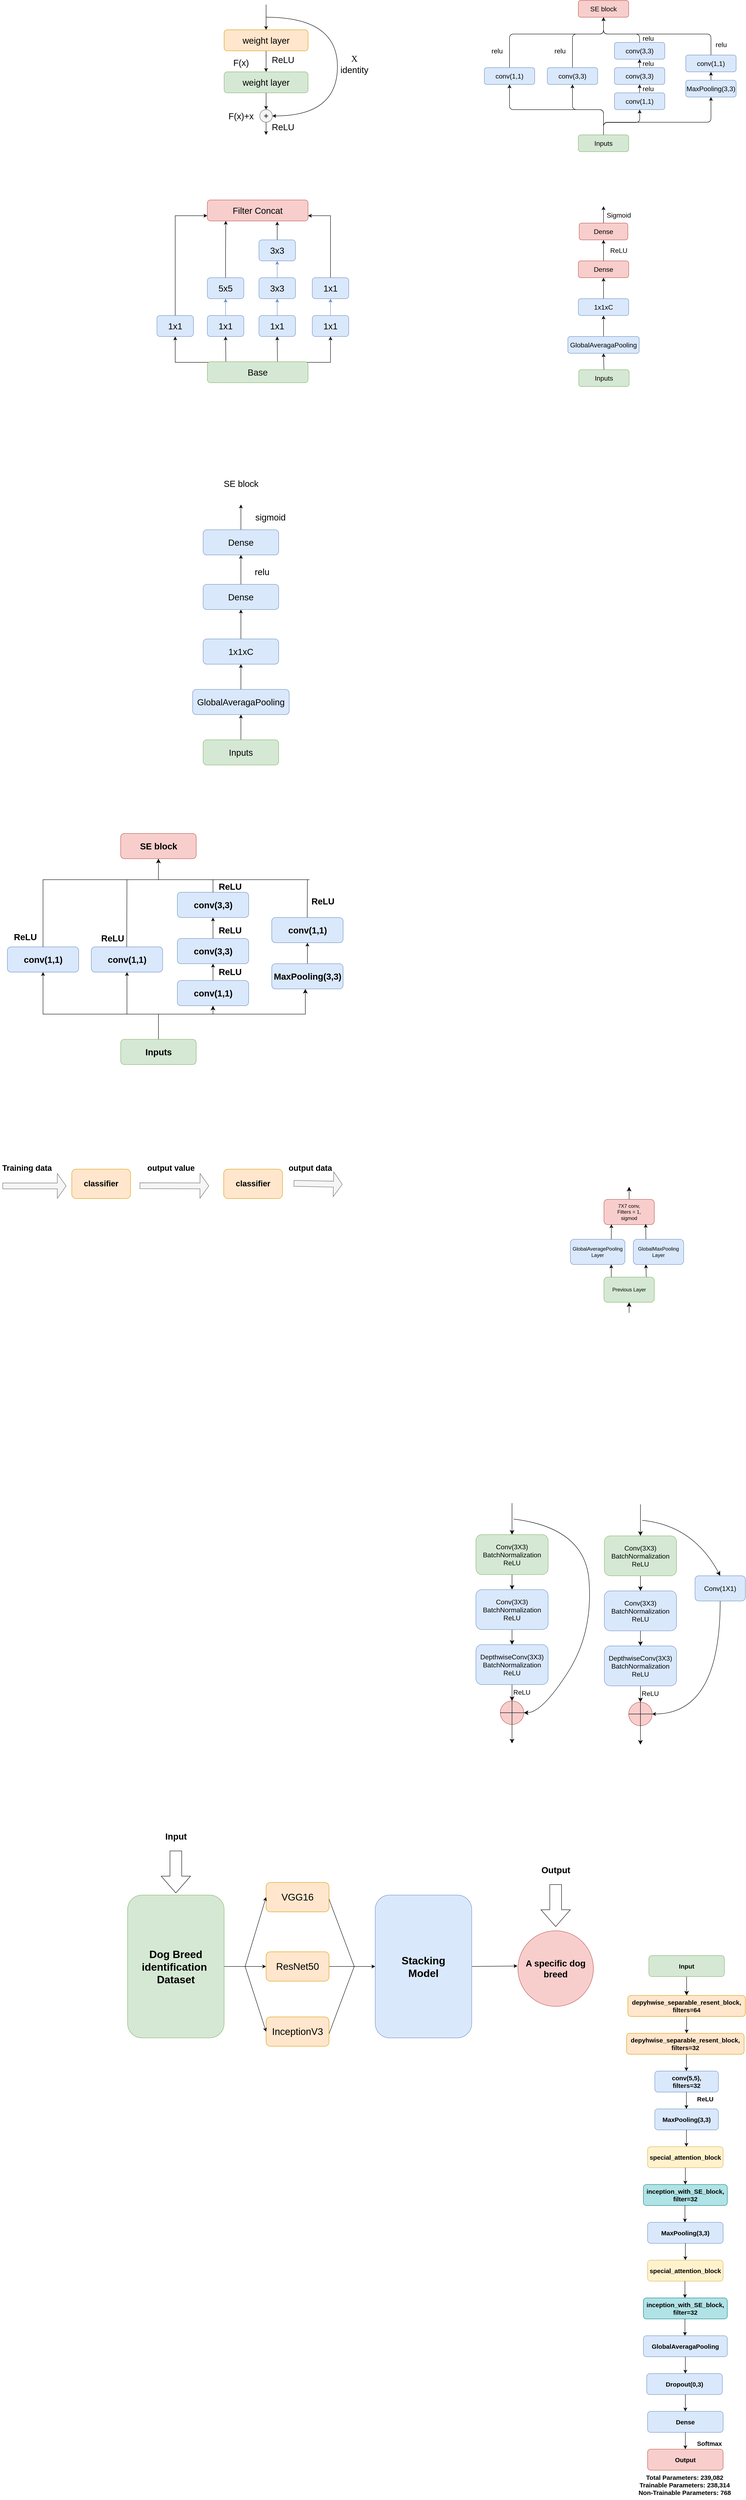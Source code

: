 <mxfile version="24.3.0" type="device">
  <diagram name="第 1 页" id="_F_EA3CQ9tc-Kr3IUiWy">
    <mxGraphModel dx="3605" dy="747" grid="0" gridSize="10" guides="1" tooltips="1" connect="1" arrows="1" fold="1" page="1" pageScale="1" pageWidth="2339" pageHeight="3300" math="0" shadow="0">
      <root>
        <mxCell id="0" />
        <mxCell id="1" parent="0" />
        <mxCell id="A2y09itvP1W3iUXNutHY-2" style="edgeStyle=orthogonalEdgeStyle;rounded=0;orthogonalLoop=1;jettySize=auto;html=1;exitX=0.5;exitY=1;exitDx=0;exitDy=0;" parent="1" source="LSz9Bcbw1FkXyBMdWZnz-1" target="A2y09itvP1W3iUXNutHY-1" edge="1">
          <mxGeometry relative="1" as="geometry" />
        </mxCell>
        <mxCell id="LSz9Bcbw1FkXyBMdWZnz-1" value="&lt;font style=&quot;font-size: 21px;&quot;&gt;weight layer&lt;/font&gt;" style="rounded=1;whiteSpace=wrap;html=1;align=center;fillColor=#ffe6cc;strokeColor=#d79b00;" parent="1" vertex="1">
          <mxGeometry x="-490" y="130" width="200" height="50" as="geometry" />
        </mxCell>
        <mxCell id="A2y09itvP1W3iUXNutHY-3" style="edgeStyle=orthogonalEdgeStyle;rounded=0;orthogonalLoop=1;jettySize=auto;html=1;exitX=0.5;exitY=1;exitDx=0;exitDy=0;" parent="1" source="A2y09itvP1W3iUXNutHY-1" edge="1">
          <mxGeometry relative="1" as="geometry">
            <mxPoint x="-390" y="320" as="targetPoint" />
          </mxGeometry>
        </mxCell>
        <mxCell id="A2y09itvP1W3iUXNutHY-1" value="&lt;font style=&quot;font-size: 21px;&quot;&gt;weight layer&lt;/font&gt;" style="rounded=1;whiteSpace=wrap;html=1;align=center;fillColor=#d5e8d4;strokeColor=#82b366;" parent="1" vertex="1">
          <mxGeometry x="-490" y="230" width="200" height="50" as="geometry" />
        </mxCell>
        <mxCell id="A2y09itvP1W3iUXNutHY-4" value="" style="endArrow=classic;html=1;rounded=0;entryX=0.5;entryY=0;entryDx=0;entryDy=0;" parent="1" target="LSz9Bcbw1FkXyBMdWZnz-1" edge="1">
          <mxGeometry width="50" height="50" relative="1" as="geometry">
            <mxPoint x="-390" y="70" as="sourcePoint" />
            <mxPoint x="-360" y="30" as="targetPoint" />
            <Array as="points">
              <mxPoint x="-390" y="100" />
            </Array>
          </mxGeometry>
        </mxCell>
        <mxCell id="A2y09itvP1W3iUXNutHY-5" value="&lt;font style=&quot;font-size: 21px;&quot;&gt;ReLU&lt;/font&gt;" style="text;html=1;align=center;verticalAlign=middle;resizable=0;points=[];autosize=1;strokeColor=none;fillColor=none;" parent="1" vertex="1">
          <mxGeometry x="-386" y="182" width="72" height="37" as="geometry" />
        </mxCell>
        <mxCell id="A2y09itvP1W3iUXNutHY-7" style="edgeStyle=orthogonalEdgeStyle;rounded=0;orthogonalLoop=1;jettySize=auto;html=1;exitX=0.5;exitY=1;exitDx=0;exitDy=0;" parent="1" source="A2y09itvP1W3iUXNutHY-6" edge="1">
          <mxGeometry relative="1" as="geometry">
            <mxPoint x="-390" y="380" as="targetPoint" />
          </mxGeometry>
        </mxCell>
        <mxCell id="A2y09itvP1W3iUXNutHY-6" value="&lt;font style=&quot;font-size: 14px;&quot;&gt;➕&lt;/font&gt;" style="ellipse;whiteSpace=wrap;html=1;aspect=fixed;fillColor=#f5f5f5;fontColor=#333333;strokeColor=#666666;" parent="1" vertex="1">
          <mxGeometry x="-405" y="320" width="30" height="30" as="geometry" />
        </mxCell>
        <mxCell id="A2y09itvP1W3iUXNutHY-8" value="&lt;span style=&quot;font-size: 21px;&quot;&gt;ReLU&lt;/span&gt;" style="text;html=1;align=center;verticalAlign=middle;resizable=0;points=[];autosize=1;strokeColor=none;fillColor=none;" parent="1" vertex="1">
          <mxGeometry x="-386" y="342" width="72" height="37" as="geometry" />
        </mxCell>
        <mxCell id="A2y09itvP1W3iUXNutHY-16" value="" style="endArrow=classic;html=1;rounded=0;curved=1;edgeStyle=orthogonalEdgeStyle;entryX=1;entryY=0.5;entryDx=0;entryDy=0;" parent="1" target="A2y09itvP1W3iUXNutHY-6" edge="1">
          <mxGeometry width="50" height="50" relative="1" as="geometry">
            <mxPoint x="-390" y="100" as="sourcePoint" />
            <mxPoint x="-80" y="280" as="targetPoint" />
            <Array as="points">
              <mxPoint x="-220" y="100" />
              <mxPoint x="-220" y="335" />
            </Array>
          </mxGeometry>
        </mxCell>
        <mxCell id="A2y09itvP1W3iUXNutHY-17" value="&lt;font face=&quot;Times New Roman&quot; style=&quot;font-size: 21px;&quot;&gt;X&lt;/font&gt;&lt;div style=&quot;font-size: 21px;&quot;&gt;&lt;font style=&quot;font-size: 21px;&quot;&gt;identity&lt;/font&gt;&lt;/div&gt;" style="text;html=1;align=center;verticalAlign=middle;resizable=0;points=[];autosize=1;strokeColor=none;fillColor=none;" parent="1" vertex="1">
          <mxGeometry x="-225" y="182" width="90" height="60" as="geometry" />
        </mxCell>
        <mxCell id="A2y09itvP1W3iUXNutHY-18" value="&lt;font style=&quot;font-size: 21px;&quot;&gt;F(x)&lt;/font&gt;" style="text;html=1;align=center;verticalAlign=middle;resizable=0;points=[];autosize=1;strokeColor=none;fillColor=none;" parent="1" vertex="1">
          <mxGeometry x="-480" y="188" width="60" height="40" as="geometry" />
        </mxCell>
        <mxCell id="A2y09itvP1W3iUXNutHY-19" value="&lt;font style=&quot;font-size: 21px;&quot;&gt;F(x)+x&lt;/font&gt;" style="text;html=1;align=center;verticalAlign=middle;resizable=0;points=[];autosize=1;strokeColor=none;fillColor=none;" parent="1" vertex="1">
          <mxGeometry x="-490" y="315" width="80" height="40" as="geometry" />
        </mxCell>
        <mxCell id="A2y09itvP1W3iUXNutHY-20" value="&lt;font style=&quot;font-size: 21px;&quot;&gt;Filter Concat&lt;/font&gt;" style="rounded=1;whiteSpace=wrap;html=1;fillColor=#f8cecc;strokeColor=#b85450;" parent="1" vertex="1">
          <mxGeometry x="-530" y="535" width="240" height="50" as="geometry" />
        </mxCell>
        <mxCell id="A2y09itvP1W3iUXNutHY-43" style="rounded=0;orthogonalLoop=1;jettySize=auto;html=1;exitX=0.5;exitY=0;exitDx=0;exitDy=0;entryX=0.694;entryY=1.028;entryDx=0;entryDy=0;edgeStyle=orthogonalEdgeStyle;entryPerimeter=0;" parent="1" source="A2y09itvP1W3iUXNutHY-21" target="A2y09itvP1W3iUXNutHY-20" edge="1">
          <mxGeometry relative="1" as="geometry">
            <Array as="points" />
          </mxGeometry>
        </mxCell>
        <mxCell id="A2y09itvP1W3iUXNutHY-21" value="&lt;font style=&quot;font-size: 21px;&quot;&gt;3x3&lt;/font&gt;" style="rounded=1;whiteSpace=wrap;html=1;fillColor=#dae8fc;strokeColor=#6c8ebf;" parent="1" vertex="1">
          <mxGeometry x="-407" y="630" width="87" height="50" as="geometry" />
        </mxCell>
        <mxCell id="A2y09itvP1W3iUXNutHY-44" style="edgeStyle=orthogonalEdgeStyle;curved=1;rounded=0;orthogonalLoop=1;jettySize=auto;html=1;exitX=0.5;exitY=0;exitDx=0;exitDy=0;entryX=0.5;entryY=1;entryDx=0;entryDy=0;fillColor=#dae8fc;strokeColor=#6c8ebf;" parent="1" source="A2y09itvP1W3iUXNutHY-22" target="A2y09itvP1W3iUXNutHY-21" edge="1">
          <mxGeometry relative="1" as="geometry" />
        </mxCell>
        <mxCell id="A2y09itvP1W3iUXNutHY-22" value="&lt;font style=&quot;font-size: 21px;&quot;&gt;3x3&lt;/font&gt;" style="rounded=1;whiteSpace=wrap;html=1;fillColor=#dae8fc;strokeColor=#6c8ebf;" parent="1" vertex="1">
          <mxGeometry x="-407" y="720" width="87" height="50" as="geometry" />
        </mxCell>
        <mxCell id="A2y09itvP1W3iUXNutHY-41" style="rounded=0;orthogonalLoop=1;jettySize=auto;html=1;exitX=0.5;exitY=0;exitDx=0;exitDy=0;edgeStyle=orthogonalEdgeStyle;entryX=0.183;entryY=0.996;entryDx=0;entryDy=0;entryPerimeter=0;" parent="1" source="A2y09itvP1W3iUXNutHY-23" edge="1" target="A2y09itvP1W3iUXNutHY-20">
          <mxGeometry relative="1" as="geometry">
            <mxPoint x="-410" y="580" as="targetPoint" />
            <Array as="points">
              <mxPoint x="-486" y="653" />
              <mxPoint x="-486" y="653" />
            </Array>
          </mxGeometry>
        </mxCell>
        <mxCell id="A2y09itvP1W3iUXNutHY-23" value="&lt;font style=&quot;font-size: 21px;&quot;&gt;5x5&lt;/font&gt;" style="rounded=1;whiteSpace=wrap;html=1;fillColor=#dae8fc;strokeColor=#6c8ebf;" parent="1" vertex="1">
          <mxGeometry x="-530" y="720" width="87" height="50" as="geometry" />
        </mxCell>
        <mxCell id="A2y09itvP1W3iUXNutHY-37" style="edgeStyle=orthogonalEdgeStyle;curved=1;rounded=0;orthogonalLoop=1;jettySize=auto;html=1;exitX=0.5;exitY=0;exitDx=0;exitDy=0;entryX=0.5;entryY=1;entryDx=0;entryDy=0;fillColor=#dae8fc;strokeColor=#6c8ebf;" parent="1" source="A2y09itvP1W3iUXNutHY-24" target="A2y09itvP1W3iUXNutHY-23" edge="1">
          <mxGeometry relative="1" as="geometry" />
        </mxCell>
        <mxCell id="A2y09itvP1W3iUXNutHY-24" value="&lt;font style=&quot;font-size: 21px;&quot;&gt;1x1&lt;/font&gt;" style="rounded=1;whiteSpace=wrap;html=1;fillColor=#dae8fc;strokeColor=#6c8ebf;" parent="1" vertex="1">
          <mxGeometry x="-530" y="810" width="87" height="50" as="geometry" />
        </mxCell>
        <mxCell id="A2y09itvP1W3iUXNutHY-38" style="edgeStyle=orthogonalEdgeStyle;curved=1;rounded=0;orthogonalLoop=1;jettySize=auto;html=1;exitX=0.5;exitY=0;exitDx=0;exitDy=0;entryX=0.5;entryY=1;entryDx=0;entryDy=0;fillColor=#dae8fc;strokeColor=#6c8ebf;" parent="1" source="A2y09itvP1W3iUXNutHY-26" target="A2y09itvP1W3iUXNutHY-22" edge="1">
          <mxGeometry relative="1" as="geometry" />
        </mxCell>
        <mxCell id="A2y09itvP1W3iUXNutHY-26" value="&lt;font style=&quot;font-size: 21px;&quot;&gt;1x1&lt;/font&gt;" style="rounded=1;whiteSpace=wrap;html=1;fillColor=#dae8fc;strokeColor=#6c8ebf;" parent="1" vertex="1">
          <mxGeometry x="-407" y="810" width="87" height="50" as="geometry" />
        </mxCell>
        <mxCell id="A2y09itvP1W3iUXNutHY-39" style="edgeStyle=orthogonalEdgeStyle;curved=1;rounded=0;orthogonalLoop=1;jettySize=auto;html=1;exitX=0.5;exitY=0;exitDx=0;exitDy=0;entryX=0.5;entryY=1;entryDx=0;entryDy=0;fillColor=#dae8fc;strokeColor=#6c8ebf;" parent="1" source="A2y09itvP1W3iUXNutHY-27" target="A2y09itvP1W3iUXNutHY-28" edge="1">
          <mxGeometry relative="1" as="geometry" />
        </mxCell>
        <mxCell id="A2y09itvP1W3iUXNutHY-27" value="&lt;font style=&quot;font-size: 21px;&quot;&gt;1x1&lt;/font&gt;" style="rounded=1;whiteSpace=wrap;html=1;fillColor=#dae8fc;strokeColor=#6c8ebf;" parent="1" vertex="1">
          <mxGeometry x="-280" y="810" width="87" height="50" as="geometry" />
        </mxCell>
        <mxCell id="A2y09itvP1W3iUXNutHY-40" style="rounded=0;orthogonalLoop=1;jettySize=auto;html=1;exitX=0.5;exitY=0;exitDx=0;exitDy=0;edgeStyle=orthogonalEdgeStyle;entryX=1;entryY=0.75;entryDx=0;entryDy=0;" parent="1" source="A2y09itvP1W3iUXNutHY-28" target="A2y09itvP1W3iUXNutHY-20" edge="1">
          <mxGeometry relative="1" as="geometry">
            <mxPoint x="-283" y="582" as="targetPoint" />
          </mxGeometry>
        </mxCell>
        <mxCell id="A2y09itvP1W3iUXNutHY-28" value="&lt;font style=&quot;font-size: 21px;&quot;&gt;1x1&lt;/font&gt;" style="rounded=1;whiteSpace=wrap;html=1;fillColor=#dae8fc;strokeColor=#6c8ebf;" parent="1" vertex="1">
          <mxGeometry x="-280" y="720" width="87" height="50" as="geometry" />
        </mxCell>
        <mxCell id="A2y09itvP1W3iUXNutHY-42" style="rounded=0;orthogonalLoop=1;jettySize=auto;html=1;exitX=0.5;exitY=0;exitDx=0;exitDy=0;entryX=0;entryY=0.75;entryDx=0;entryDy=0;edgeStyle=orthogonalEdgeStyle;" parent="1" source="A2y09itvP1W3iUXNutHY-29" target="A2y09itvP1W3iUXNutHY-20" edge="1">
          <mxGeometry relative="1" as="geometry" />
        </mxCell>
        <mxCell id="A2y09itvP1W3iUXNutHY-29" value="&lt;font style=&quot;font-size: 21px;&quot;&gt;1x1&lt;/font&gt;" style="rounded=1;whiteSpace=wrap;html=1;fillColor=#dae8fc;strokeColor=#6c8ebf;" parent="1" vertex="1">
          <mxGeometry x="-650" y="810" width="87" height="50" as="geometry" />
        </mxCell>
        <mxCell id="A2y09itvP1W3iUXNutHY-33" style="rounded=0;orthogonalLoop=1;jettySize=auto;html=1;entryX=0.5;entryY=1;entryDx=0;entryDy=0;exitX=0.696;exitY=-0.009;exitDx=0;exitDy=0;exitPerimeter=0;" parent="1" target="A2y09itvP1W3iUXNutHY-26" edge="1" source="A2y09itvP1W3iUXNutHY-30">
          <mxGeometry relative="1" as="geometry">
            <mxPoint x="-410" y="920" as="sourcePoint" />
          </mxGeometry>
        </mxCell>
        <mxCell id="A2y09itvP1W3iUXNutHY-34" style="rounded=0;orthogonalLoop=1;jettySize=auto;html=1;exitX=0.985;exitY=0.03;exitDx=0;exitDy=0;entryX=0.5;entryY=1;entryDx=0;entryDy=0;exitPerimeter=0;edgeStyle=orthogonalEdgeStyle;" parent="1" source="A2y09itvP1W3iUXNutHY-30" target="A2y09itvP1W3iUXNutHY-27" edge="1">
          <mxGeometry relative="1" as="geometry" />
        </mxCell>
        <mxCell id="A2y09itvP1W3iUXNutHY-35" style="rounded=0;orthogonalLoop=1;jettySize=auto;html=1;exitX=0.184;exitY=0.02;exitDx=0;exitDy=0;entryX=0.5;entryY=1;entryDx=0;entryDy=0;exitPerimeter=0;" parent="1" source="A2y09itvP1W3iUXNutHY-30" target="A2y09itvP1W3iUXNutHY-24" edge="1">
          <mxGeometry relative="1" as="geometry" />
        </mxCell>
        <mxCell id="A2y09itvP1W3iUXNutHY-36" style="rounded=0;orthogonalLoop=1;jettySize=auto;html=1;exitX=0.049;exitY=0.03;exitDx=0;exitDy=0;entryX=0.5;entryY=1;entryDx=0;entryDy=0;edgeStyle=orthogonalEdgeStyle;exitPerimeter=0;" parent="1" source="A2y09itvP1W3iUXNutHY-30" target="A2y09itvP1W3iUXNutHY-29" edge="1">
          <mxGeometry relative="1" as="geometry" />
        </mxCell>
        <mxCell id="A2y09itvP1W3iUXNutHY-30" value="&lt;font style=&quot;font-size: 21px;&quot;&gt;Base&lt;/font&gt;" style="rounded=1;whiteSpace=wrap;html=1;fillColor=#d5e8d4;strokeColor=#82b366;" parent="1" vertex="1">
          <mxGeometry x="-530" y="920" width="240" height="50" as="geometry" />
        </mxCell>
        <mxCell id="A2y09itvP1W3iUXNutHY-55" style="edgeStyle=orthogonalEdgeStyle;curved=1;rounded=0;orthogonalLoop=1;jettySize=auto;html=1;exitX=0.5;exitY=0;exitDx=0;exitDy=0;" parent="1" source="A2y09itvP1W3iUXNutHY-46" edge="1">
          <mxGeometry relative="1" as="geometry">
            <mxPoint x="-450" y="1260" as="targetPoint" />
          </mxGeometry>
        </mxCell>
        <mxCell id="A2y09itvP1W3iUXNutHY-46" value="&lt;font style=&quot;font-size: 21px;&quot;&gt;Dense&lt;/font&gt;" style="rounded=1;whiteSpace=wrap;html=1;fillColor=#dae8fc;strokeColor=#6c8ebf;" parent="1" vertex="1">
          <mxGeometry x="-540" y="1320" width="180" height="60" as="geometry" />
        </mxCell>
        <mxCell id="A2y09itvP1W3iUXNutHY-54" style="edgeStyle=orthogonalEdgeStyle;curved=1;rounded=0;orthogonalLoop=1;jettySize=auto;html=1;exitX=0.5;exitY=0;exitDx=0;exitDy=0;entryX=0.5;entryY=1;entryDx=0;entryDy=0;" parent="1" source="A2y09itvP1W3iUXNutHY-47" target="A2y09itvP1W3iUXNutHY-46" edge="1">
          <mxGeometry relative="1" as="geometry" />
        </mxCell>
        <mxCell id="A2y09itvP1W3iUXNutHY-47" value="&lt;font style=&quot;font-size: 21px;&quot;&gt;Dense&lt;/font&gt;" style="rounded=1;whiteSpace=wrap;html=1;fillColor=#dae8fc;strokeColor=#6c8ebf;" parent="1" vertex="1">
          <mxGeometry x="-540" y="1450" width="180" height="60" as="geometry" />
        </mxCell>
        <mxCell id="A2y09itvP1W3iUXNutHY-53" style="edgeStyle=orthogonalEdgeStyle;curved=1;rounded=0;orthogonalLoop=1;jettySize=auto;html=1;exitX=0.5;exitY=0;exitDx=0;exitDy=0;entryX=0.5;entryY=1;entryDx=0;entryDy=0;" parent="1" source="A2y09itvP1W3iUXNutHY-48" target="A2y09itvP1W3iUXNutHY-47" edge="1">
          <mxGeometry relative="1" as="geometry" />
        </mxCell>
        <mxCell id="A2y09itvP1W3iUXNutHY-48" value="&lt;font style=&quot;font-size: 21px;&quot;&gt;1x1xC&lt;/font&gt;" style="rounded=1;whiteSpace=wrap;html=1;fillColor=#dae8fc;strokeColor=#6c8ebf;" parent="1" vertex="1">
          <mxGeometry x="-540" y="1580" width="180" height="60" as="geometry" />
        </mxCell>
        <mxCell id="A2y09itvP1W3iUXNutHY-52" style="rounded=0;orthogonalLoop=1;jettySize=auto;html=1;exitX=0.5;exitY=0;exitDx=0;exitDy=0;" parent="1" source="A2y09itvP1W3iUXNutHY-49" target="A2y09itvP1W3iUXNutHY-48" edge="1">
          <mxGeometry relative="1" as="geometry">
            <mxPoint x="-445" y="1650" as="targetPoint" />
          </mxGeometry>
        </mxCell>
        <mxCell id="A2y09itvP1W3iUXNutHY-49" value="&lt;font style=&quot;font-size: 21px;&quot;&gt;GlobalAveragaPooling&lt;/font&gt;" style="rounded=1;whiteSpace=wrap;html=1;fillColor=#dae8fc;strokeColor=#6c8ebf;" parent="1" vertex="1">
          <mxGeometry x="-565" y="1700" width="230" height="60" as="geometry" />
        </mxCell>
        <mxCell id="A2y09itvP1W3iUXNutHY-51" style="rounded=0;orthogonalLoop=1;jettySize=auto;html=1;exitX=0.5;exitY=0;exitDx=0;exitDy=0;" parent="1" source="A2y09itvP1W3iUXNutHY-50" edge="1">
          <mxGeometry relative="1" as="geometry">
            <mxPoint x="-450" y="1760" as="targetPoint" />
          </mxGeometry>
        </mxCell>
        <mxCell id="A2y09itvP1W3iUXNutHY-50" value="&lt;span style=&quot;font-size: 21px;&quot;&gt;Inputs&lt;/span&gt;" style="rounded=1;whiteSpace=wrap;html=1;fillColor=#d5e8d4;strokeColor=#82b366;" parent="1" vertex="1">
          <mxGeometry x="-540" y="1820" width="180" height="60" as="geometry" />
        </mxCell>
        <mxCell id="A2y09itvP1W3iUXNutHY-56" value="&lt;font style=&quot;font-size: 21px;&quot;&gt;sigmoid&lt;/font&gt;" style="text;html=1;align=center;verticalAlign=middle;resizable=0;points=[];autosize=1;strokeColor=none;fillColor=none;" parent="1" vertex="1">
          <mxGeometry x="-430" y="1270" width="100" height="40" as="geometry" />
        </mxCell>
        <mxCell id="A2y09itvP1W3iUXNutHY-57" value="&lt;font style=&quot;font-size: 21px;&quot;&gt;relu&lt;/font&gt;" style="text;html=1;align=center;verticalAlign=middle;resizable=0;points=[];autosize=1;strokeColor=none;fillColor=none;" parent="1" vertex="1">
          <mxGeometry x="-430" y="1400" width="60" height="40" as="geometry" />
        </mxCell>
        <mxCell id="A2y09itvP1W3iUXNutHY-58" value="&lt;font style=&quot;font-size: 21px;&quot;&gt;SE block&lt;/font&gt;" style="text;html=1;align=center;verticalAlign=middle;resizable=0;points=[];autosize=1;strokeColor=none;fillColor=none;" parent="1" vertex="1">
          <mxGeometry x="-505" y="1190" width="110" height="40" as="geometry" />
        </mxCell>
        <mxCell id="A2y09itvP1W3iUXNutHY-59" value="&lt;font style=&quot;font-size: 21px;&quot;&gt;SE block&lt;/font&gt;" style="rounded=1;whiteSpace=wrap;html=1;fillColor=#f8cecc;strokeColor=#b85450;fontStyle=1" parent="1" vertex="1">
          <mxGeometry x="-736.5" y="2043" width="180" height="60" as="geometry" />
        </mxCell>
        <mxCell id="A2y09itvP1W3iUXNutHY-60" value="&lt;font style=&quot;font-size: 21px;&quot;&gt;conv(1,1)&lt;/font&gt;" style="rounded=1;whiteSpace=wrap;html=1;fillColor=#dae8fc;strokeColor=#6c8ebf;fontStyle=1" parent="1" vertex="1">
          <mxGeometry x="-1006.5" y="2313" width="170" height="60" as="geometry" />
        </mxCell>
        <mxCell id="A2y09itvP1W3iUXNutHY-61" value="&lt;font style=&quot;font-size: 21px;&quot;&gt;conv(1,1)&lt;/font&gt;" style="rounded=1;whiteSpace=wrap;html=1;fillColor=#dae8fc;strokeColor=#6c8ebf;fontStyle=1" parent="1" vertex="1">
          <mxGeometry x="-806.5" y="2313" width="170" height="60" as="geometry" />
        </mxCell>
        <mxCell id="A2y09itvP1W3iUXNutHY-62" value="&lt;font style=&quot;font-size: 21px;&quot;&gt;conv(3,3)&lt;/font&gt;" style="rounded=1;whiteSpace=wrap;html=1;fillColor=#dae8fc;strokeColor=#6c8ebf;fontStyle=1" parent="1" vertex="1">
          <mxGeometry x="-601.5" y="2183" width="170" height="60" as="geometry" />
        </mxCell>
        <mxCell id="A2y09itvP1W3iUXNutHY-76" style="edgeStyle=orthogonalEdgeStyle;curved=1;rounded=0;orthogonalLoop=1;jettySize=auto;html=1;exitX=0.5;exitY=0;exitDx=0;exitDy=0;entryX=0.5;entryY=1;entryDx=0;entryDy=0;fontStyle=1" parent="1" source="A2y09itvP1W3iUXNutHY-63" target="A2y09itvP1W3iUXNutHY-62" edge="1">
          <mxGeometry relative="1" as="geometry" />
        </mxCell>
        <mxCell id="A2y09itvP1W3iUXNutHY-63" value="&lt;font style=&quot;font-size: 21px;&quot;&gt;conv(3,3)&lt;/font&gt;" style="rounded=1;whiteSpace=wrap;html=1;fillColor=#dae8fc;strokeColor=#6c8ebf;fontStyle=1" parent="1" vertex="1">
          <mxGeometry x="-601.5" y="2293" width="170" height="60" as="geometry" />
        </mxCell>
        <mxCell id="A2y09itvP1W3iUXNutHY-75" style="edgeStyle=orthogonalEdgeStyle;curved=1;rounded=0;orthogonalLoop=1;jettySize=auto;html=1;exitX=0.5;exitY=0;exitDx=0;exitDy=0;entryX=0.5;entryY=1;entryDx=0;entryDy=0;fontStyle=1" parent="1" source="A2y09itvP1W3iUXNutHY-65" target="A2y09itvP1W3iUXNutHY-63" edge="1">
          <mxGeometry relative="1" as="geometry" />
        </mxCell>
        <mxCell id="A2y09itvP1W3iUXNutHY-65" value="&lt;font style=&quot;font-size: 21px;&quot;&gt;conv(1,1)&lt;/font&gt;" style="rounded=1;whiteSpace=wrap;html=1;fillColor=#dae8fc;strokeColor=#6c8ebf;fontStyle=1" parent="1" vertex="1">
          <mxGeometry x="-601.5" y="2393" width="170" height="60" as="geometry" />
        </mxCell>
        <mxCell id="A2y09itvP1W3iUXNutHY-66" value="&lt;font style=&quot;font-size: 21px;&quot;&gt;conv(1,1)&lt;/font&gt;" style="rounded=1;whiteSpace=wrap;html=1;fillColor=#dae8fc;strokeColor=#6c8ebf;fontStyle=1" parent="1" vertex="1">
          <mxGeometry x="-376.5" y="2243" width="170" height="60" as="geometry" />
        </mxCell>
        <mxCell id="A2y09itvP1W3iUXNutHY-74" style="edgeStyle=orthogonalEdgeStyle;curved=1;rounded=0;orthogonalLoop=1;jettySize=auto;html=1;exitX=0.5;exitY=0;exitDx=0;exitDy=0;entryX=0.5;entryY=1;entryDx=0;entryDy=0;fontStyle=1" parent="1" source="A2y09itvP1W3iUXNutHY-67" target="A2y09itvP1W3iUXNutHY-66" edge="1">
          <mxGeometry relative="1" as="geometry" />
        </mxCell>
        <mxCell id="A2y09itvP1W3iUXNutHY-67" value="&lt;font style=&quot;font-size: 21px;&quot;&gt;MaxPooling(3,3)&lt;/font&gt;" style="rounded=1;whiteSpace=wrap;html=1;fillColor=#dae8fc;strokeColor=#6c8ebf;fontStyle=1" parent="1" vertex="1">
          <mxGeometry x="-376.5" y="2353" width="170" height="60" as="geometry" />
        </mxCell>
        <mxCell id="A2y09itvP1W3iUXNutHY-69" style="edgeStyle=orthogonalEdgeStyle;rounded=0;orthogonalLoop=1;jettySize=auto;html=1;exitX=0.5;exitY=0;exitDx=0;exitDy=0;entryX=0.5;entryY=1;entryDx=0;entryDy=0;fontStyle=1" parent="1" source="A2y09itvP1W3iUXNutHY-68" target="A2y09itvP1W3iUXNutHY-60" edge="1">
          <mxGeometry relative="1" as="geometry">
            <Array as="points">
              <mxPoint x="-646.5" y="2473" />
              <mxPoint x="-921.5" y="2473" />
            </Array>
          </mxGeometry>
        </mxCell>
        <mxCell id="A2y09itvP1W3iUXNutHY-68" value="&lt;font style=&quot;font-size: 21px;&quot;&gt;Inputs&lt;/font&gt;" style="rounded=1;whiteSpace=wrap;html=1;fillColor=#d5e8d4;strokeColor=#82b366;fontStyle=1" parent="1" vertex="1">
          <mxGeometry x="-736.5" y="2533" width="180" height="60" as="geometry" />
        </mxCell>
        <mxCell id="A2y09itvP1W3iUXNutHY-70" value="" style="endArrow=classic;html=1;rounded=0;curved=1;entryX=0.5;entryY=1;entryDx=0;entryDy=0;fontStyle=1" parent="1" target="A2y09itvP1W3iUXNutHY-61" edge="1">
          <mxGeometry width="50" height="50" relative="1" as="geometry">
            <mxPoint x="-721.5" y="2473" as="sourcePoint" />
            <mxPoint x="-706.5" y="2403" as="targetPoint" />
          </mxGeometry>
        </mxCell>
        <mxCell id="A2y09itvP1W3iUXNutHY-72" value="" style="edgeStyle=segmentEdgeStyle;endArrow=classic;html=1;curved=0;rounded=0;endSize=8;startSize=8;entryX=0.5;entryY=1;entryDx=0;entryDy=0;fontStyle=1" parent="1" target="A2y09itvP1W3iUXNutHY-65" edge="1">
          <mxGeometry width="50" height="50" relative="1" as="geometry">
            <mxPoint x="-646.5" y="2513" as="sourcePoint" />
            <mxPoint x="-599.5" y="2463" as="targetPoint" />
            <Array as="points">
              <mxPoint x="-646.5" y="2473" />
              <mxPoint x="-516.5" y="2473" />
            </Array>
          </mxGeometry>
        </mxCell>
        <mxCell id="A2y09itvP1W3iUXNutHY-73" value="" style="edgeStyle=segmentEdgeStyle;endArrow=classic;html=1;curved=0;rounded=0;endSize=8;startSize=8;entryX=0.5;entryY=1;entryDx=0;entryDy=0;fontStyle=1" parent="1" edge="1">
          <mxGeometry width="50" height="50" relative="1" as="geometry">
            <mxPoint x="-653.5" y="2473" as="sourcePoint" />
            <mxPoint x="-296.5" y="2413" as="targetPoint" />
          </mxGeometry>
        </mxCell>
        <mxCell id="A2y09itvP1W3iUXNutHY-78" value="" style="edgeStyle=segmentEdgeStyle;endArrow=classic;html=1;curved=0;rounded=0;endSize=8;startSize=8;exitX=0.5;exitY=0;exitDx=0;exitDy=0;entryX=0.5;entryY=1;entryDx=0;entryDy=0;fontStyle=1" parent="1" source="A2y09itvP1W3iUXNutHY-60" target="A2y09itvP1W3iUXNutHY-59" edge="1">
          <mxGeometry width="50" height="50" relative="1" as="geometry">
            <mxPoint x="-916.5" y="2283" as="sourcePoint" />
            <mxPoint x="-676.5" y="2183" as="targetPoint" />
            <Array as="points">
              <mxPoint x="-921.5" y="2153" />
              <mxPoint x="-646.5" y="2153" />
            </Array>
          </mxGeometry>
        </mxCell>
        <mxCell id="A2y09itvP1W3iUXNutHY-82" value="" style="endArrow=none;html=1;rounded=0;curved=1;fontStyle=1" parent="1" edge="1">
          <mxGeometry width="50" height="50" relative="1" as="geometry">
            <mxPoint x="-722" y="2313" as="sourcePoint" />
            <mxPoint x="-721.5" y="2153" as="targetPoint" />
          </mxGeometry>
        </mxCell>
        <mxCell id="A2y09itvP1W3iUXNutHY-83" value="" style="endArrow=none;html=1;rounded=0;curved=1;fontStyle=1" parent="1" edge="1">
          <mxGeometry width="50" height="50" relative="1" as="geometry">
            <mxPoint x="-516.5" y="2183" as="sourcePoint" />
            <mxPoint x="-516.5" y="2153" as="targetPoint" />
          </mxGeometry>
        </mxCell>
        <mxCell id="A2y09itvP1W3iUXNutHY-84" value="" style="endArrow=none;html=1;rounded=0;curved=1;fontStyle=1" parent="1" edge="1">
          <mxGeometry width="50" height="50" relative="1" as="geometry">
            <mxPoint x="-656.5" y="2153" as="sourcePoint" />
            <mxPoint x="-286.5" y="2153" as="targetPoint" />
          </mxGeometry>
        </mxCell>
        <mxCell id="A2y09itvP1W3iUXNutHY-85" value="" style="endArrow=none;html=1;rounded=0;curved=1;fontStyle=1" parent="1" edge="1">
          <mxGeometry width="50" height="50" relative="1" as="geometry">
            <mxPoint x="-292" y="2243" as="sourcePoint" />
            <mxPoint x="-291.5" y="2153" as="targetPoint" />
          </mxGeometry>
        </mxCell>
        <mxCell id="A2y09itvP1W3iUXNutHY-86" value="&lt;font style=&quot;font-size: 21px;&quot;&gt;ReLU&lt;/font&gt;" style="text;html=1;align=center;verticalAlign=middle;resizable=0;points=[];autosize=1;strokeColor=none;fillColor=none;fontStyle=1" parent="1" vertex="1">
          <mxGeometry x="-291.5" y="2185" width="72" height="37" as="geometry" />
        </mxCell>
        <mxCell id="A2y09itvP1W3iUXNutHY-87" value="&lt;span style=&quot;font-size: 21px;&quot;&gt;ReLU&lt;/span&gt;" style="text;html=1;align=center;verticalAlign=middle;resizable=0;points=[];autosize=1;strokeColor=none;fillColor=none;fontStyle=1" parent="1" vertex="1">
          <mxGeometry x="-512.5" y="2150" width="72" height="37" as="geometry" />
        </mxCell>
        <mxCell id="A2y09itvP1W3iUXNutHY-88" value="&lt;span style=&quot;font-size: 21px;&quot;&gt;ReLU&lt;/span&gt;" style="text;html=1;align=center;verticalAlign=middle;resizable=0;points=[];autosize=1;strokeColor=none;fillColor=none;fontStyle=1" parent="1" vertex="1">
          <mxGeometry x="-512.5" y="2254.5" width="72" height="37" as="geometry" />
        </mxCell>
        <mxCell id="A2y09itvP1W3iUXNutHY-89" value="&lt;span style=&quot;font-size: 21px;&quot;&gt;ReLU&lt;/span&gt;" style="text;html=1;align=center;verticalAlign=middle;resizable=0;points=[];autosize=1;strokeColor=none;fillColor=none;fontStyle=1" parent="1" vertex="1">
          <mxGeometry x="-512.5" y="2353" width="72" height="37" as="geometry" />
        </mxCell>
        <mxCell id="A2y09itvP1W3iUXNutHY-90" value="&lt;span style=&quot;font-size: 21px;&quot;&gt;ReLU&lt;/span&gt;" style="text;html=1;align=center;verticalAlign=middle;resizable=0;points=[];autosize=1;strokeColor=none;fillColor=none;fontStyle=1" parent="1" vertex="1">
          <mxGeometry x="-792" y="2273" width="72" height="37" as="geometry" />
        </mxCell>
        <mxCell id="A2y09itvP1W3iUXNutHY-91" value="&lt;span style=&quot;font-size: 21px;&quot;&gt;ReLU&lt;/span&gt;" style="text;html=1;align=center;verticalAlign=middle;resizable=0;points=[];autosize=1;strokeColor=none;fillColor=none;fontStyle=1" parent="1" vertex="1">
          <mxGeometry x="-1000" y="2270" width="72" height="37" as="geometry" />
        </mxCell>
        <mxCell id="A2y09itvP1W3iUXNutHY-92" value="" style="shape=flexArrow;endArrow=classic;html=1;rounded=0;curved=1;endWidth=44;endSize=6.66;width=14;fillColor=#f5f5f5;strokeColor=#666666;fontSize=19;fontStyle=1" parent="1" edge="1">
          <mxGeometry width="50" height="50" relative="1" as="geometry">
            <mxPoint x="-1018" y="2882" as="sourcePoint" />
            <mxPoint x="-866" y="2882" as="targetPoint" />
          </mxGeometry>
        </mxCell>
        <mxCell id="A2y09itvP1W3iUXNutHY-93" value="&lt;font style=&quot;font-size: 19px;&quot;&gt;Training data&lt;/font&gt;" style="text;html=1;align=center;verticalAlign=middle;resizable=0;points=[];autosize=1;strokeColor=none;fillColor=none;fontSize=19;fontStyle=1" parent="1" vertex="1">
          <mxGeometry x="-1024" y="2822" width="128" height="35" as="geometry" />
        </mxCell>
        <mxCell id="A2y09itvP1W3iUXNutHY-94" value="&lt;font style=&quot;font-size: 19px;&quot;&gt;classifier&lt;/font&gt;" style="rounded=1;whiteSpace=wrap;html=1;fillColor=#ffe6cc;strokeColor=#d79b00;fontSize=19;fontStyle=1" parent="1" vertex="1">
          <mxGeometry x="-853" y="2842" width="140" height="70" as="geometry" />
        </mxCell>
        <mxCell id="A2y09itvP1W3iUXNutHY-95" value="" style="shape=flexArrow;endArrow=classic;html=1;rounded=0;curved=1;endWidth=44;endSize=6.66;width=14;fillColor=#f5f5f5;strokeColor=#666666;fontSize=19;fontStyle=1" parent="1" edge="1">
          <mxGeometry width="50" height="50" relative="1" as="geometry">
            <mxPoint x="-691" y="2881.5" as="sourcePoint" />
            <mxPoint x="-526" y="2882" as="targetPoint" />
          </mxGeometry>
        </mxCell>
        <mxCell id="A2y09itvP1W3iUXNutHY-96" value="&lt;font style=&quot;font-size: 19px;&quot;&gt;output value&lt;/font&gt;" style="text;html=1;align=center;verticalAlign=middle;resizable=0;points=[];autosize=1;strokeColor=none;fillColor=none;fontSize=19;fontStyle=1" parent="1" vertex="1">
          <mxGeometry x="-678" y="2822" width="122" height="35" as="geometry" />
        </mxCell>
        <mxCell id="A2y09itvP1W3iUXNutHY-98" value="&lt;font style=&quot;font-size: 19px;&quot;&gt;classifier&lt;/font&gt;" style="rounded=1;whiteSpace=wrap;html=1;fillColor=#ffe6cc;strokeColor=#d79b00;fontSize=19;fontStyle=1" parent="1" vertex="1">
          <mxGeometry x="-491" y="2842" width="140" height="70" as="geometry" />
        </mxCell>
        <mxCell id="A2y09itvP1W3iUXNutHY-99" value="" style="shape=flexArrow;endArrow=classic;html=1;rounded=0;curved=1;endWidth=44;endSize=6.66;width=14;fillColor=#f5f5f5;strokeColor=#666666;fontSize=19;fontStyle=1" parent="1" edge="1">
          <mxGeometry width="50" height="50" relative="1" as="geometry">
            <mxPoint x="-324" y="2875.7" as="sourcePoint" />
            <mxPoint x="-208" y="2878.29" as="targetPoint" />
          </mxGeometry>
        </mxCell>
        <mxCell id="A2y09itvP1W3iUXNutHY-100" value="&lt;font style=&quot;font-size: 19px;&quot;&gt;output data&lt;/font&gt;" style="text;html=1;align=center;verticalAlign=middle;resizable=0;points=[];autosize=1;strokeColor=none;fillColor=none;fontSize=19;fontStyle=1" parent="1" vertex="1">
          <mxGeometry x="-342" y="2822" width="113" height="35" as="geometry" />
        </mxCell>
        <mxCell id="A2y09itvP1W3iUXNutHY-101" value="&lt;font style=&quot;font-size: 15px;&quot;&gt;depyhwise_separable_resent_block,&lt;/font&gt;&lt;div style=&quot;font-size: 15px;&quot;&gt;&lt;font style=&quot;font-size: 15px;&quot;&gt;filters=64&lt;/font&gt;&lt;/div&gt;" style="rounded=1;whiteSpace=wrap;html=1;fillColor=#ffe6cc;strokeColor=#d79b00;fontSize=15;fontStyle=1" parent="1" vertex="1">
          <mxGeometry x="472" y="4809" width="280" height="50" as="geometry" />
        </mxCell>
        <mxCell id="A2y09itvP1W3iUXNutHY-102" value="&lt;font style=&quot;font-size: 15px;&quot;&gt;depyhwise_separable_resent_block,&lt;/font&gt;&lt;div style=&quot;font-size: 15px;&quot;&gt;&lt;font style=&quot;font-size: 15px;&quot;&gt;filters=32&lt;/font&gt;&lt;/div&gt;" style="rounded=1;whiteSpace=wrap;html=1;fillColor=#ffe6cc;strokeColor=#d79b00;fontSize=15;fontStyle=1" parent="1" vertex="1">
          <mxGeometry x="469" y="4899" width="280" height="50" as="geometry" />
        </mxCell>
        <mxCell id="A2y09itvP1W3iUXNutHY-103" value="&lt;span style=&quot;font-size: 15px;&quot;&gt;conv(5,5),&lt;/span&gt;&lt;div style=&quot;font-size: 15px;&quot;&gt;&lt;span style=&quot;font-size: 15px;&quot;&gt;filters=32&lt;/span&gt;&lt;/div&gt;" style="rounded=1;whiteSpace=wrap;html=1;fillColor=#dae8fc;strokeColor=#6c8ebf;fontSize=15;fontStyle=1" parent="1" vertex="1">
          <mxGeometry x="536.25" y="4989" width="151.5" height="50" as="geometry" />
        </mxCell>
        <mxCell id="A2y09itvP1W3iUXNutHY-105" value="&lt;span style=&quot;font-size: 15px;&quot;&gt;MaxPooling(3,3)&lt;/span&gt;" style="rounded=1;whiteSpace=wrap;html=1;fillColor=#dae8fc;strokeColor=#6c8ebf;fontSize=15;fontStyle=1" parent="1" vertex="1">
          <mxGeometry x="536.25" y="5079" width="151.5" height="50" as="geometry" />
        </mxCell>
        <mxCell id="A2y09itvP1W3iUXNutHY-106" value="&lt;span style=&quot;font-size: 15px;&quot;&gt;special_attention_block&lt;/span&gt;" style="rounded=1;whiteSpace=wrap;html=1;fillColor=#fff2cc;strokeColor=#d6b656;fontSize=15;fontStyle=1" parent="1" vertex="1">
          <mxGeometry x="519" y="5169" width="180" height="50" as="geometry" />
        </mxCell>
        <mxCell id="A2y09itvP1W3iUXNutHY-108" value="&lt;span style=&quot;font-size: 15px;&quot;&gt;inception_with_SE_block,&lt;/span&gt;&lt;div style=&quot;font-size: 15px;&quot;&gt;&lt;span style=&quot;font-size: 15px;&quot;&gt;filter=32&lt;/span&gt;&lt;/div&gt;" style="rounded=1;whiteSpace=wrap;html=1;fillColor=#b0e3e6;strokeColor=#0e8088;fontSize=15;fontStyle=1" parent="1" vertex="1">
          <mxGeometry x="509" y="5259" width="200" height="50" as="geometry" />
        </mxCell>
        <mxCell id="A2y09itvP1W3iUXNutHY-109" value="&lt;span style=&quot;font-size: 15px;&quot;&gt;MaxPooling(3,3)&lt;/span&gt;" style="rounded=1;whiteSpace=wrap;html=1;fillColor=#dae8fc;strokeColor=#6c8ebf;fontSize=15;fontStyle=1" parent="1" vertex="1">
          <mxGeometry x="519" y="5349" width="180" height="50" as="geometry" />
        </mxCell>
        <mxCell id="A2y09itvP1W3iUXNutHY-110" value="&lt;span style=&quot;font-size: 15px;&quot;&gt;special_attention_block&lt;/span&gt;" style="rounded=1;whiteSpace=wrap;html=1;fillColor=#fff2cc;strokeColor=#d6b656;fontSize=15;fontStyle=1" parent="1" vertex="1">
          <mxGeometry x="519" y="5439" width="180" height="50" as="geometry" />
        </mxCell>
        <mxCell id="A2y09itvP1W3iUXNutHY-111" value="&lt;span style=&quot;font-size: 15px;&quot;&gt;inception_with_SE_block,&lt;/span&gt;&lt;div style=&quot;font-size: 15px;&quot;&gt;&lt;span style=&quot;font-size: 15px;&quot;&gt;filter=32&lt;/span&gt;&lt;/div&gt;" style="rounded=1;whiteSpace=wrap;html=1;fillColor=#b0e3e6;strokeColor=#0e8088;fontSize=15;fontStyle=1" parent="1" vertex="1">
          <mxGeometry x="509" y="5529" width="200" height="50" as="geometry" />
        </mxCell>
        <mxCell id="A2y09itvP1W3iUXNutHY-112" value="&lt;span style=&quot;font-size: 15px;&quot;&gt;GlobalAveragaPooling&lt;/span&gt;" style="rounded=1;whiteSpace=wrap;html=1;fillColor=#dae8fc;strokeColor=#6c8ebf;fontSize=15;fontStyle=1" parent="1" vertex="1">
          <mxGeometry x="509" y="5619" width="200" height="50" as="geometry" />
        </mxCell>
        <mxCell id="A2y09itvP1W3iUXNutHY-113" value="&lt;span style=&quot;font-size: 15px;&quot;&gt;Dropout(0,3)&lt;/span&gt;" style="rounded=1;whiteSpace=wrap;html=1;fillColor=#dae8fc;strokeColor=#6c8ebf;fontSize=15;fontStyle=1" parent="1" vertex="1">
          <mxGeometry x="517" y="5709" width="180" height="50" as="geometry" />
        </mxCell>
        <mxCell id="A2y09itvP1W3iUXNutHY-114" value="&lt;span style=&quot;font-size: 15px;&quot;&gt;Dense&lt;/span&gt;" style="rounded=1;whiteSpace=wrap;html=1;fillColor=#dae8fc;strokeColor=#6c8ebf;fontSize=15;fontStyle=1" parent="1" vertex="1">
          <mxGeometry x="519" y="5799" width="180" height="50" as="geometry" />
        </mxCell>
        <mxCell id="A2y09itvP1W3iUXNutHY-115" value="&lt;span style=&quot;font-size: 15px;&quot;&gt;Output&lt;/span&gt;" style="rounded=1;whiteSpace=wrap;html=1;fillColor=#f8cecc;strokeColor=#b85450;fontSize=15;fontStyle=1" parent="1" vertex="1">
          <mxGeometry x="519" y="5889" width="180" height="50" as="geometry" />
        </mxCell>
        <mxCell id="A2y09itvP1W3iUXNutHY-118" value="" style="endArrow=classic;html=1;rounded=0;curved=1;exitX=0.5;exitY=1;exitDx=0;exitDy=0;fontSize=15;fontStyle=1" parent="1" source="A2y09itvP1W3iUXNutHY-101" edge="1">
          <mxGeometry width="50" height="50" relative="1" as="geometry">
            <mxPoint x="614" y="4859" as="sourcePoint" />
            <mxPoint x="612" y="4899" as="targetPoint" />
          </mxGeometry>
        </mxCell>
        <mxCell id="A2y09itvP1W3iUXNutHY-119" value="" style="endArrow=classic;html=1;rounded=0;curved=1;exitX=0.5;exitY=1;exitDx=0;exitDy=0;fontSize=15;fontStyle=1" parent="1" edge="1">
          <mxGeometry width="50" height="50" relative="1" as="geometry">
            <mxPoint x="611.5" y="4949" as="sourcePoint" />
            <mxPoint x="611.5" y="4989" as="targetPoint" />
          </mxGeometry>
        </mxCell>
        <mxCell id="A2y09itvP1W3iUXNutHY-120" value="" style="endArrow=classic;html=1;rounded=0;curved=1;exitX=0.5;exitY=1;exitDx=0;exitDy=0;fontSize=15;fontStyle=1" parent="1" edge="1">
          <mxGeometry width="50" height="50" relative="1" as="geometry">
            <mxPoint x="611.5" y="5039" as="sourcePoint" />
            <mxPoint x="611.5" y="5079" as="targetPoint" />
          </mxGeometry>
        </mxCell>
        <mxCell id="A2y09itvP1W3iUXNutHY-121" value="" style="endArrow=classic;html=1;rounded=0;curved=1;exitX=0.5;exitY=1;exitDx=0;exitDy=0;fontSize=15;fontStyle=1" parent="1" edge="1">
          <mxGeometry width="50" height="50" relative="1" as="geometry">
            <mxPoint x="611.5" y="5129" as="sourcePoint" />
            <mxPoint x="611.5" y="5169" as="targetPoint" />
          </mxGeometry>
        </mxCell>
        <mxCell id="A2y09itvP1W3iUXNutHY-122" value="" style="endArrow=classic;html=1;rounded=0;curved=1;exitX=0.5;exitY=1;exitDx=0;exitDy=0;fontSize=15;fontStyle=1" parent="1" edge="1">
          <mxGeometry width="50" height="50" relative="1" as="geometry">
            <mxPoint x="609" y="5219" as="sourcePoint" />
            <mxPoint x="609" y="5259" as="targetPoint" />
          </mxGeometry>
        </mxCell>
        <mxCell id="A2y09itvP1W3iUXNutHY-123" value="" style="endArrow=classic;html=1;rounded=0;curved=1;exitX=0.5;exitY=1;exitDx=0;exitDy=0;fontSize=15;fontStyle=1" parent="1" edge="1">
          <mxGeometry width="50" height="50" relative="1" as="geometry">
            <mxPoint x="608" y="5309" as="sourcePoint" />
            <mxPoint x="608" y="5349" as="targetPoint" />
          </mxGeometry>
        </mxCell>
        <mxCell id="A2y09itvP1W3iUXNutHY-124" value="" style="endArrow=classic;html=1;rounded=0;curved=1;exitX=0.5;exitY=1;exitDx=0;exitDy=0;fontSize=15;fontStyle=1" parent="1" edge="1">
          <mxGeometry width="50" height="50" relative="1" as="geometry">
            <mxPoint x="609" y="5399" as="sourcePoint" />
            <mxPoint x="609" y="5439" as="targetPoint" />
          </mxGeometry>
        </mxCell>
        <mxCell id="A2y09itvP1W3iUXNutHY-125" value="" style="endArrow=classic;html=1;rounded=0;curved=1;exitX=0.5;exitY=1;exitDx=0;exitDy=0;fontSize=15;fontStyle=1" parent="1" edge="1">
          <mxGeometry width="50" height="50" relative="1" as="geometry">
            <mxPoint x="608" y="5489" as="sourcePoint" />
            <mxPoint x="608" y="5529" as="targetPoint" />
          </mxGeometry>
        </mxCell>
        <mxCell id="A2y09itvP1W3iUXNutHY-126" value="" style="endArrow=classic;html=1;rounded=0;curved=1;exitX=0.5;exitY=1;exitDx=0;exitDy=0;fontSize=15;fontStyle=1" parent="1" edge="1">
          <mxGeometry width="50" height="50" relative="1" as="geometry">
            <mxPoint x="608" y="5579" as="sourcePoint" />
            <mxPoint x="608" y="5619" as="targetPoint" />
          </mxGeometry>
        </mxCell>
        <mxCell id="A2y09itvP1W3iUXNutHY-127" value="" style="endArrow=classic;html=1;rounded=0;curved=1;exitX=0.5;exitY=1;exitDx=0;exitDy=0;fontSize=15;fontStyle=1" parent="1" edge="1">
          <mxGeometry width="50" height="50" relative="1" as="geometry">
            <mxPoint x="609" y="5669" as="sourcePoint" />
            <mxPoint x="609" y="5709" as="targetPoint" />
          </mxGeometry>
        </mxCell>
        <mxCell id="A2y09itvP1W3iUXNutHY-128" value="" style="endArrow=classic;html=1;rounded=0;curved=1;exitX=0.5;exitY=1;exitDx=0;exitDy=0;fontSize=15;fontStyle=1" parent="1" edge="1">
          <mxGeometry width="50" height="50" relative="1" as="geometry">
            <mxPoint x="609" y="5759" as="sourcePoint" />
            <mxPoint x="609" y="5799" as="targetPoint" />
          </mxGeometry>
        </mxCell>
        <mxCell id="A2y09itvP1W3iUXNutHY-132" value="" style="endArrow=classic;html=1;rounded=0;curved=1;exitX=0.5;exitY=1;exitDx=0;exitDy=0;fontSize=15;fontStyle=1" parent="1" edge="1">
          <mxGeometry width="50" height="50" relative="1" as="geometry">
            <mxPoint x="609" y="5849" as="sourcePoint" />
            <mxPoint x="609" y="5889" as="targetPoint" />
          </mxGeometry>
        </mxCell>
        <mxCell id="A2y09itvP1W3iUXNutHY-144" style="edgeStyle=orthogonalEdgeStyle;curved=1;rounded=0;orthogonalLoop=1;jettySize=auto;html=1;exitX=0.5;exitY=0;exitDx=0;exitDy=0;entryX=0;entryY=0.5;entryDx=0;entryDy=0;" parent="1" source="A2y09itvP1W3iUXNutHY-134" target="A2y09itvP1W3iUXNutHY-136" edge="1">
          <mxGeometry relative="1" as="geometry">
            <mxPoint x="-400" y="4740" as="targetPoint" />
          </mxGeometry>
        </mxCell>
        <mxCell id="A2y09itvP1W3iUXNutHY-134" value="&lt;font style=&quot;font-size: 25px;&quot;&gt;&lt;b&gt;Dog Breed&lt;/b&gt;&lt;/font&gt;&lt;div style=&quot;font-size: 25px;&quot;&gt;&lt;font style=&quot;font-size: 25px;&quot;&gt;&lt;b&gt;identification&amp;nbsp;&lt;/b&gt;&lt;/font&gt;&lt;/div&gt;&lt;div style=&quot;font-size: 25px;&quot;&gt;&lt;font style=&quot;font-size: 25px;&quot;&gt;&lt;b&gt;Dataset&lt;/b&gt;&lt;/font&gt;&lt;/div&gt;" style="rounded=1;whiteSpace=wrap;html=1;direction=south;fillColor=#d5e8d4;strokeColor=#82b366;" parent="1" vertex="1">
          <mxGeometry x="-720" y="4570" width="230" height="340" as="geometry" />
        </mxCell>
        <mxCell id="A2y09itvP1W3iUXNutHY-135" value="&lt;font style=&quot;font-size: 23px;&quot;&gt;VGG16&lt;/font&gt;" style="rounded=1;whiteSpace=wrap;html=1;fillColor=#ffe6cc;strokeColor=#d79b00;" parent="1" vertex="1">
          <mxGeometry x="-390" y="4540" width="150" height="70" as="geometry" />
        </mxCell>
        <mxCell id="A2y09itvP1W3iUXNutHY-148" style="edgeStyle=orthogonalEdgeStyle;curved=1;rounded=0;orthogonalLoop=1;jettySize=auto;html=1;exitX=1;exitY=0.5;exitDx=0;exitDy=0;entryX=0.5;entryY=1;entryDx=0;entryDy=0;" parent="1" source="A2y09itvP1W3iUXNutHY-136" target="A2y09itvP1W3iUXNutHY-138" edge="1">
          <mxGeometry relative="1" as="geometry" />
        </mxCell>
        <mxCell id="A2y09itvP1W3iUXNutHY-136" value="&lt;font style=&quot;font-size: 23px;&quot;&gt;ResNet50&lt;/font&gt;" style="rounded=1;whiteSpace=wrap;html=1;fillColor=#ffe6cc;strokeColor=#d79b00;" parent="1" vertex="1">
          <mxGeometry x="-390" y="4705" width="150" height="70" as="geometry" />
        </mxCell>
        <mxCell id="A2y09itvP1W3iUXNutHY-137" value="&lt;font style=&quot;font-size: 23px;&quot;&gt;InceptionV3&lt;/font&gt;" style="rounded=1;whiteSpace=wrap;html=1;fillColor=#ffe6cc;strokeColor=#d79b00;" parent="1" vertex="1">
          <mxGeometry x="-390" y="4860" width="150" height="70" as="geometry" />
        </mxCell>
        <mxCell id="A2y09itvP1W3iUXNutHY-150" style="rounded=0;orthogonalLoop=1;jettySize=auto;html=1;exitX=0.5;exitY=0;exitDx=0;exitDy=0;entryX=-0.006;entryY=0.466;entryDx=0;entryDy=0;entryPerimeter=0;" parent="1" source="A2y09itvP1W3iUXNutHY-138" target="A2y09itvP1W3iUXNutHY-139" edge="1">
          <mxGeometry relative="1" as="geometry">
            <mxPoint x="200" y="4740" as="targetPoint" />
          </mxGeometry>
        </mxCell>
        <mxCell id="A2y09itvP1W3iUXNutHY-138" value="&lt;span style=&quot;font-size: 25px;&quot;&gt;&lt;b&gt;Stacking&lt;/b&gt;&lt;/span&gt;&lt;div&gt;&lt;span style=&quot;font-size: 25px;&quot;&gt;&lt;b&gt;Model&lt;/b&gt;&lt;/span&gt;&lt;/div&gt;" style="rounded=1;whiteSpace=wrap;html=1;direction=south;fillColor=#dae8fc;strokeColor=#6c8ebf;" parent="1" vertex="1">
          <mxGeometry x="-130" y="4570" width="230" height="340" as="geometry" />
        </mxCell>
        <mxCell id="A2y09itvP1W3iUXNutHY-139" value="&lt;font style=&quot;font-size: 21px;&quot;&gt;&lt;b&gt;A specific dog&lt;/b&gt;&lt;/font&gt;&lt;div&gt;&lt;font style=&quot;font-size: 21px;&quot;&gt;&lt;b&gt;breed&lt;/b&gt;&lt;/font&gt;&lt;/div&gt;" style="ellipse;whiteSpace=wrap;html=1;aspect=fixed;fillColor=#f8cecc;strokeColor=#b85450;" parent="1" vertex="1">
          <mxGeometry x="210" y="4655" width="180" height="180" as="geometry" />
        </mxCell>
        <mxCell id="A2y09itvP1W3iUXNutHY-141" value="" style="html=1;shadow=0;dashed=0;align=center;verticalAlign=middle;shape=mxgraph.arrows2.arrow;dy=0.6;dx=40;notch=0;rotation=90;" parent="1" vertex="1">
          <mxGeometry x="250" y="4560" width="100" height="70" as="geometry" />
        </mxCell>
        <mxCell id="A2y09itvP1W3iUXNutHY-145" value="" style="endArrow=classic;html=1;rounded=0;curved=1;entryX=0;entryY=0.5;entryDx=0;entryDy=0;" parent="1" target="A2y09itvP1W3iUXNutHY-135" edge="1">
          <mxGeometry width="50" height="50" relative="1" as="geometry">
            <mxPoint x="-440" y="4740" as="sourcePoint" />
            <mxPoint x="-393" y="4690" as="targetPoint" />
          </mxGeometry>
        </mxCell>
        <mxCell id="A2y09itvP1W3iUXNutHY-146" value="" style="endArrow=classic;html=1;rounded=0;curved=1;entryX=0;entryY=0.5;entryDx=0;entryDy=0;" parent="1" target="A2y09itvP1W3iUXNutHY-137" edge="1">
          <mxGeometry width="50" height="50" relative="1" as="geometry">
            <mxPoint x="-440" y="4740" as="sourcePoint" />
            <mxPoint x="-321.5" y="4950" as="targetPoint" />
          </mxGeometry>
        </mxCell>
        <mxCell id="A2y09itvP1W3iUXNutHY-147" value="" style="endArrow=none;html=1;rounded=0;curved=1;" parent="1" edge="1">
          <mxGeometry width="50" height="50" relative="1" as="geometry">
            <mxPoint x="-240" y="4580" as="sourcePoint" />
            <mxPoint x="-180" y="4740" as="targetPoint" />
          </mxGeometry>
        </mxCell>
        <mxCell id="A2y09itvP1W3iUXNutHY-149" value="" style="endArrow=none;html=1;rounded=0;curved=1;" parent="1" edge="1">
          <mxGeometry width="50" height="50" relative="1" as="geometry">
            <mxPoint x="-240" y="4900" as="sourcePoint" />
            <mxPoint x="-180" y="4740" as="targetPoint" />
          </mxGeometry>
        </mxCell>
        <mxCell id="A2y09itvP1W3iUXNutHY-151" value="&lt;b&gt;&lt;font style=&quot;font-size: 21px;&quot;&gt;Output&lt;/font&gt;&lt;/b&gt;" style="text;html=1;align=center;verticalAlign=middle;resizable=0;points=[];autosize=1;strokeColor=none;fillColor=none;" parent="1" vertex="1">
          <mxGeometry x="255" y="4490" width="90" height="40" as="geometry" />
        </mxCell>
        <mxCell id="A2y09itvP1W3iUXNutHY-152" value="" style="html=1;shadow=0;dashed=0;align=center;verticalAlign=middle;shape=mxgraph.arrows2.arrow;dy=0.6;dx=40;notch=0;rotation=90;" parent="1" vertex="1">
          <mxGeometry x="-655" y="4480" width="100" height="70" as="geometry" />
        </mxCell>
        <mxCell id="A2y09itvP1W3iUXNutHY-153" value="&lt;b&gt;&lt;font style=&quot;font-size: 21px;&quot;&gt;Input&lt;/font&gt;&lt;/b&gt;" style="text;html=1;align=center;verticalAlign=middle;resizable=0;points=[];autosize=1;strokeColor=none;fillColor=none;" parent="1" vertex="1">
          <mxGeometry x="-640" y="4410" width="70" height="40" as="geometry" />
        </mxCell>
        <mxCell id="zMVrUrAunQJpq_xIm7K5-2" style="rounded=1;orthogonalLoop=1;jettySize=auto;html=1;exitX=0.146;exitY=0.004;exitDx=0;exitDy=0;entryX=0.75;entryY=1;entryDx=0;entryDy=0;labelBackgroundColor=none;fontColor=default;fontFamily=Helvetica;exitPerimeter=0;" parent="1" source="zMVrUrAunQJpq_xIm7K5-4" target="zMVrUrAunQJpq_xIm7K5-5" edge="1">
          <mxGeometry relative="1" as="geometry" />
        </mxCell>
        <mxCell id="zMVrUrAunQJpq_xIm7K5-3" style="rounded=1;orthogonalLoop=1;jettySize=auto;html=1;exitX=0.841;exitY=0.027;exitDx=0;exitDy=0;entryX=0.25;entryY=1;entryDx=0;entryDy=0;labelBackgroundColor=none;fontColor=default;fontFamily=Helvetica;exitPerimeter=0;" parent="1" source="zMVrUrAunQJpq_xIm7K5-4" target="zMVrUrAunQJpq_xIm7K5-6" edge="1">
          <mxGeometry relative="1" as="geometry" />
        </mxCell>
        <mxCell id="zMVrUrAunQJpq_xIm7K5-4" value="Previous Layer" style="rounded=1;whiteSpace=wrap;html=1;labelBackgroundColor=none;fontFamily=Helvetica;fillColor=#d5e8d4;strokeColor=#82b366;" parent="1" vertex="1">
          <mxGeometry x="415" y="3099" width="120" height="60" as="geometry" />
        </mxCell>
        <mxCell id="zMVrUrAunQJpq_xIm7K5-5" value="GlobalAveragePooling&lt;br&gt;Layer" style="rounded=1;whiteSpace=wrap;html=1;labelBackgroundColor=none;fontFamily=Helvetica;fillColor=#dae8fc;strokeColor=#6c8ebf;" parent="1" vertex="1">
          <mxGeometry x="335" y="3009" width="130" height="60" as="geometry" />
        </mxCell>
        <mxCell id="zMVrUrAunQJpq_xIm7K5-6" value="GlobalMaxPooling&lt;br&gt;Layer" style="rounded=1;whiteSpace=wrap;html=1;labelBackgroundColor=none;fontFamily=Helvetica;fillColor=#dae8fc;strokeColor=#6c8ebf;" parent="1" vertex="1">
          <mxGeometry x="485" y="3009" width="120" height="60" as="geometry" />
        </mxCell>
        <mxCell id="zMVrUrAunQJpq_xIm7K5-10" style="edgeStyle=none;curved=1;rounded=0;orthogonalLoop=1;jettySize=auto;html=1;exitX=0.5;exitY=0;exitDx=0;exitDy=0;fontSize=12;startSize=8;endSize=8;" parent="1" source="zMVrUrAunQJpq_xIm7K5-7" edge="1">
          <mxGeometry relative="1" as="geometry">
            <mxPoint x="475" y="2884" as="targetPoint" />
          </mxGeometry>
        </mxCell>
        <mxCell id="zMVrUrAunQJpq_xIm7K5-7" value="7X7 conv,&lt;br&gt;Filters = 1,&lt;br&gt;sigmod" style="rounded=1;whiteSpace=wrap;html=1;labelBackgroundColor=none;fontFamily=Helvetica;fillColor=#f8cecc;strokeColor=#b85450;" parent="1" vertex="1">
          <mxGeometry x="415" y="2914" width="120" height="60" as="geometry" />
        </mxCell>
        <mxCell id="zMVrUrAunQJpq_xIm7K5-8" style="edgeStyle=orthogonalEdgeStyle;rounded=1;orthogonalLoop=1;jettySize=auto;html=1;exitX=0.75;exitY=0;exitDx=0;exitDy=0;entryX=0.149;entryY=0.989;entryDx=0;entryDy=0;entryPerimeter=0;labelBackgroundColor=none;fontColor=default;fontFamily=Helvetica;" parent="1" source="zMVrUrAunQJpq_xIm7K5-5" target="zMVrUrAunQJpq_xIm7K5-7" edge="1">
          <mxGeometry relative="1" as="geometry" />
        </mxCell>
        <mxCell id="zMVrUrAunQJpq_xIm7K5-9" style="edgeStyle=orthogonalEdgeStyle;rounded=1;orthogonalLoop=1;jettySize=auto;html=1;exitX=0.25;exitY=0;exitDx=0;exitDy=0;entryX=0.829;entryY=0.975;entryDx=0;entryDy=0;entryPerimeter=0;labelBackgroundColor=none;fontColor=default;fontFamily=Helvetica;" parent="1" source="zMVrUrAunQJpq_xIm7K5-6" target="zMVrUrAunQJpq_xIm7K5-7" edge="1">
          <mxGeometry relative="1" as="geometry" />
        </mxCell>
        <mxCell id="zMVrUrAunQJpq_xIm7K5-11" style="edgeStyle=none;curved=1;rounded=0;orthogonalLoop=1;jettySize=auto;html=1;entryX=0.5;entryY=1;entryDx=0;entryDy=0;fontSize=12;startSize=8;endSize=8;" parent="1" target="zMVrUrAunQJpq_xIm7K5-4" edge="1">
          <mxGeometry relative="1" as="geometry">
            <mxPoint x="475" y="3184" as="sourcePoint" />
          </mxGeometry>
        </mxCell>
        <mxCell id="zMVrUrAunQJpq_xIm7K5-12" value="" style="ellipse;whiteSpace=wrap;html=1;aspect=fixed;fontSize=16;fontFamily=Helvetica;labelBackgroundColor=none;rounded=1;fillColor=#f8cecc;strokeColor=#b85450;" parent="1" vertex="1">
          <mxGeometry x="168" y="4108" width="56" height="56" as="geometry" />
        </mxCell>
        <mxCell id="zMVrUrAunQJpq_xIm7K5-13" style="edgeStyle=none;curved=1;rounded=1;orthogonalLoop=1;jettySize=auto;html=1;exitX=0.5;exitY=1;exitDx=0;exitDy=0;entryX=0.5;entryY=0;entryDx=0;entryDy=0;fontSize=16;startSize=8;endSize=8;fontFamily=Helvetica;labelBackgroundColor=none;fontColor=default;" parent="1" source="zMVrUrAunQJpq_xIm7K5-14" target="zMVrUrAunQJpq_xIm7K5-16" edge="1">
          <mxGeometry relative="1" as="geometry" />
        </mxCell>
        <mxCell id="zMVrUrAunQJpq_xIm7K5-14" value="Conv(3X3)&lt;br style=&quot;font-size: 16px;&quot;&gt;BatchNormalization&lt;br style=&quot;font-size: 16px;&quot;&gt;ReLU" style="rounded=1;whiteSpace=wrap;html=1;fontSize=16;fontFamily=Helvetica;labelBackgroundColor=none;fillColor=#d5e8d4;strokeColor=#82b366;" parent="1" vertex="1">
          <mxGeometry x="110" y="3712" width="172" height="95" as="geometry" />
        </mxCell>
        <mxCell id="zMVrUrAunQJpq_xIm7K5-15" style="edgeStyle=none;curved=1;rounded=1;orthogonalLoop=1;jettySize=auto;html=1;exitX=0.5;exitY=1;exitDx=0;exitDy=0;entryX=0.5;entryY=0;entryDx=0;entryDy=0;fontSize=16;startSize=8;endSize=8;fontFamily=Helvetica;labelBackgroundColor=none;fontColor=default;" parent="1" source="zMVrUrAunQJpq_xIm7K5-16" target="zMVrUrAunQJpq_xIm7K5-18" edge="1">
          <mxGeometry relative="1" as="geometry" />
        </mxCell>
        <mxCell id="zMVrUrAunQJpq_xIm7K5-16" value="Conv(3X3)&lt;br style=&quot;font-size: 16px;&quot;&gt;BatchNormalization&lt;br style=&quot;font-size: 16px;&quot;&gt;ReLU" style="rounded=1;whiteSpace=wrap;html=1;fontSize=16;fontFamily=Helvetica;labelBackgroundColor=none;fillColor=#dae8fc;strokeColor=#6c8ebf;" parent="1" vertex="1">
          <mxGeometry x="110" y="3843" width="172" height="95" as="geometry" />
        </mxCell>
        <mxCell id="zMVrUrAunQJpq_xIm7K5-17" style="edgeStyle=none;curved=1;rounded=1;orthogonalLoop=1;jettySize=auto;html=1;exitX=0.5;exitY=1;exitDx=0;exitDy=0;fontSize=16;startSize=8;endSize=8;entryX=0.5;entryY=0;entryDx=0;entryDy=0;fontFamily=Helvetica;labelBackgroundColor=none;fontColor=default;" parent="1" source="zMVrUrAunQJpq_xIm7K5-18" target="zMVrUrAunQJpq_xIm7K5-12" edge="1">
          <mxGeometry relative="1" as="geometry">
            <mxPoint x="196" y="4098" as="targetPoint" />
          </mxGeometry>
        </mxCell>
        <mxCell id="zMVrUrAunQJpq_xIm7K5-18" value="DepthwiseConv(3X3)&lt;br style=&quot;font-size: 16px;&quot;&gt;BatchNormalization&lt;br style=&quot;font-size: 16px;&quot;&gt;ReLU" style="rounded=1;whiteSpace=wrap;html=1;fontSize=16;fontFamily=Helvetica;labelBackgroundColor=none;fillColor=#dae8fc;strokeColor=#6c8ebf;" parent="1" vertex="1">
          <mxGeometry x="110" y="3974" width="172" height="95" as="geometry" />
        </mxCell>
        <mxCell id="zMVrUrAunQJpq_xIm7K5-19" style="edgeStyle=none;curved=1;rounded=1;orthogonalLoop=1;jettySize=auto;html=1;exitX=0.5;exitY=1;exitDx=0;exitDy=0;fontSize=16;startSize=8;endSize=8;fontFamily=Helvetica;labelBackgroundColor=none;fontColor=default;" parent="1" source="zMVrUrAunQJpq_xIm7K5-12" edge="1">
          <mxGeometry relative="1" as="geometry">
            <mxPoint x="196" y="4209" as="targetPoint" />
          </mxGeometry>
        </mxCell>
        <mxCell id="zMVrUrAunQJpq_xIm7K5-20" value="" style="endArrow=none;html=1;rounded=1;fontSize=16;startSize=8;endSize=8;curved=1;exitX=0;exitY=0.5;exitDx=0;exitDy=0;entryX=1;entryY=0.5;entryDx=0;entryDy=0;fontFamily=Helvetica;labelBackgroundColor=none;fontColor=default;" parent="1" source="zMVrUrAunQJpq_xIm7K5-12" target="zMVrUrAunQJpq_xIm7K5-12" edge="1">
          <mxGeometry width="50" height="50" relative="1" as="geometry">
            <mxPoint x="214" y="4277" as="sourcePoint" />
            <mxPoint x="264" y="4227" as="targetPoint" />
          </mxGeometry>
        </mxCell>
        <mxCell id="zMVrUrAunQJpq_xIm7K5-21" value="" style="endArrow=none;html=1;rounded=1;fontSize=16;startSize=8;endSize=8;curved=1;entryX=0.5;entryY=0;entryDx=0;entryDy=0;exitX=0.5;exitY=1;exitDx=0;exitDy=0;fontFamily=Helvetica;labelBackgroundColor=none;fontColor=default;" parent="1" source="zMVrUrAunQJpq_xIm7K5-12" target="zMVrUrAunQJpq_xIm7K5-12" edge="1">
          <mxGeometry width="50" height="50" relative="1" as="geometry">
            <mxPoint x="131" y="4273" as="sourcePoint" />
            <mxPoint x="181" y="4223" as="targetPoint" />
          </mxGeometry>
        </mxCell>
        <mxCell id="zMVrUrAunQJpq_xIm7K5-22" value="ReLU" style="text;html=1;align=center;verticalAlign=middle;resizable=0;points=[];autosize=1;strokeColor=none;fillColor=none;fontSize=16;fontFamily=Helvetica;labelBackgroundColor=none;rounded=1;" parent="1" vertex="1">
          <mxGeometry x="189" y="4072" width="60" height="30" as="geometry" />
        </mxCell>
        <mxCell id="zMVrUrAunQJpq_xIm7K5-23" value="" style="endArrow=classic;html=1;rounded=1;fontSize=16;startSize=8;endSize=8;curved=1;entryX=0.5;entryY=0;entryDx=0;entryDy=0;fontFamily=Helvetica;labelBackgroundColor=none;fontColor=default;" parent="1" target="zMVrUrAunQJpq_xIm7K5-14" edge="1">
          <mxGeometry width="50" height="50" relative="1" as="geometry">
            <mxPoint x="196" y="3637" as="sourcePoint" />
            <mxPoint x="212" y="3590" as="targetPoint" />
          </mxGeometry>
        </mxCell>
        <mxCell id="zMVrUrAunQJpq_xIm7K5-24" value="" style="endArrow=classic;html=1;rounded=1;fontSize=16;startSize=8;endSize=8;curved=1;entryX=1;entryY=0.5;entryDx=0;entryDy=0;fontFamily=Helvetica;labelBackgroundColor=none;fontColor=default;" parent="1" target="zMVrUrAunQJpq_xIm7K5-12" edge="1">
          <mxGeometry width="50" height="50" relative="1" as="geometry">
            <mxPoint x="200" y="3675" as="sourcePoint" />
            <mxPoint x="337" y="3648" as="targetPoint" />
            <Array as="points">
              <mxPoint x="370" y="3696" />
              <mxPoint x="389" y="3947" />
              <mxPoint x="267" y="4136" />
            </Array>
          </mxGeometry>
        </mxCell>
        <mxCell id="zMVrUrAunQJpq_xIm7K5-25" value="" style="ellipse;whiteSpace=wrap;html=1;aspect=fixed;fontSize=16;fontFamily=Helvetica;labelBackgroundColor=none;rounded=1;fillColor=#f8cecc;strokeColor=#b85450;" parent="1" vertex="1">
          <mxGeometry x="474" y="4111" width="56" height="56" as="geometry" />
        </mxCell>
        <mxCell id="zMVrUrAunQJpq_xIm7K5-26" style="edgeStyle=none;curved=1;rounded=1;orthogonalLoop=1;jettySize=auto;html=1;exitX=0.5;exitY=1;exitDx=0;exitDy=0;entryX=0.5;entryY=0;entryDx=0;entryDy=0;fontSize=16;startSize=8;endSize=8;fontFamily=Helvetica;labelBackgroundColor=none;fontColor=default;" parent="1" source="zMVrUrAunQJpq_xIm7K5-27" target="zMVrUrAunQJpq_xIm7K5-29" edge="1">
          <mxGeometry relative="1" as="geometry" />
        </mxCell>
        <mxCell id="zMVrUrAunQJpq_xIm7K5-27" value="Conv(3X3)&lt;br style=&quot;font-size: 16px;&quot;&gt;BatchNormalization&lt;br style=&quot;font-size: 16px;&quot;&gt;ReLU" style="rounded=1;whiteSpace=wrap;html=1;fontSize=16;fontFamily=Helvetica;labelBackgroundColor=none;fillColor=#d5e8d4;strokeColor=#82b366;" parent="1" vertex="1">
          <mxGeometry x="416" y="3715" width="172" height="95" as="geometry" />
        </mxCell>
        <mxCell id="zMVrUrAunQJpq_xIm7K5-28" style="edgeStyle=none;curved=1;rounded=1;orthogonalLoop=1;jettySize=auto;html=1;exitX=0.5;exitY=1;exitDx=0;exitDy=0;entryX=0.5;entryY=0;entryDx=0;entryDy=0;fontSize=16;startSize=8;endSize=8;fontFamily=Helvetica;labelBackgroundColor=none;fontColor=default;" parent="1" source="zMVrUrAunQJpq_xIm7K5-29" target="zMVrUrAunQJpq_xIm7K5-31" edge="1">
          <mxGeometry relative="1" as="geometry" />
        </mxCell>
        <mxCell id="zMVrUrAunQJpq_xIm7K5-29" value="Conv(3X3)&lt;br style=&quot;font-size: 16px;&quot;&gt;BatchNormalization&lt;br style=&quot;font-size: 16px;&quot;&gt;ReLU" style="rounded=1;whiteSpace=wrap;html=1;fontSize=16;fontFamily=Helvetica;labelBackgroundColor=none;fillColor=#dae8fc;strokeColor=#6c8ebf;" parent="1" vertex="1">
          <mxGeometry x="416" y="3846" width="172" height="95" as="geometry" />
        </mxCell>
        <mxCell id="zMVrUrAunQJpq_xIm7K5-30" style="edgeStyle=none;curved=1;rounded=1;orthogonalLoop=1;jettySize=auto;html=1;exitX=0.5;exitY=1;exitDx=0;exitDy=0;fontSize=16;startSize=8;endSize=8;entryX=0.5;entryY=0;entryDx=0;entryDy=0;fontFamily=Helvetica;labelBackgroundColor=none;fontColor=default;" parent="1" source="zMVrUrAunQJpq_xIm7K5-31" target="zMVrUrAunQJpq_xIm7K5-25" edge="1">
          <mxGeometry relative="1" as="geometry">
            <mxPoint x="502" y="4101" as="targetPoint" />
          </mxGeometry>
        </mxCell>
        <mxCell id="zMVrUrAunQJpq_xIm7K5-31" value="DepthwiseConv(3X3)&lt;br style=&quot;font-size: 16px;&quot;&gt;BatchNormalization&lt;br style=&quot;font-size: 16px;&quot;&gt;ReLU" style="rounded=1;whiteSpace=wrap;html=1;fontSize=16;fontFamily=Helvetica;labelBackgroundColor=none;fillColor=#dae8fc;strokeColor=#6c8ebf;" parent="1" vertex="1">
          <mxGeometry x="416" y="3977" width="172" height="95" as="geometry" />
        </mxCell>
        <mxCell id="zMVrUrAunQJpq_xIm7K5-32" style="edgeStyle=none;curved=1;rounded=1;orthogonalLoop=1;jettySize=auto;html=1;exitX=0.5;exitY=1;exitDx=0;exitDy=0;fontSize=16;startSize=8;endSize=8;fontFamily=Helvetica;labelBackgroundColor=none;fontColor=default;" parent="1" source="zMVrUrAunQJpq_xIm7K5-25" edge="1">
          <mxGeometry relative="1" as="geometry">
            <mxPoint x="502" y="4212" as="targetPoint" />
          </mxGeometry>
        </mxCell>
        <mxCell id="zMVrUrAunQJpq_xIm7K5-33" value="" style="endArrow=none;html=1;rounded=1;fontSize=16;startSize=8;endSize=8;curved=1;exitX=0;exitY=0.5;exitDx=0;exitDy=0;entryX=1;entryY=0.5;entryDx=0;entryDy=0;fontFamily=Helvetica;labelBackgroundColor=none;fontColor=default;" parent="1" source="zMVrUrAunQJpq_xIm7K5-25" target="zMVrUrAunQJpq_xIm7K5-25" edge="1">
          <mxGeometry width="50" height="50" relative="1" as="geometry">
            <mxPoint x="520" y="4280" as="sourcePoint" />
            <mxPoint x="570" y="4230" as="targetPoint" />
          </mxGeometry>
        </mxCell>
        <mxCell id="zMVrUrAunQJpq_xIm7K5-34" value="" style="endArrow=none;html=1;rounded=1;fontSize=16;startSize=8;endSize=8;curved=1;entryX=0.5;entryY=0;entryDx=0;entryDy=0;exitX=0.5;exitY=1;exitDx=0;exitDy=0;fontFamily=Helvetica;labelBackgroundColor=none;fontColor=default;" parent="1" source="zMVrUrAunQJpq_xIm7K5-25" target="zMVrUrAunQJpq_xIm7K5-25" edge="1">
          <mxGeometry width="50" height="50" relative="1" as="geometry">
            <mxPoint x="437" y="4276" as="sourcePoint" />
            <mxPoint x="487" y="4226" as="targetPoint" />
          </mxGeometry>
        </mxCell>
        <mxCell id="zMVrUrAunQJpq_xIm7K5-35" value="ReLU" style="text;html=1;align=center;verticalAlign=middle;resizable=0;points=[];autosize=1;strokeColor=none;fillColor=none;fontSize=16;fontFamily=Helvetica;labelBackgroundColor=none;rounded=1;" parent="1" vertex="1">
          <mxGeometry x="495" y="4075" width="60" height="30" as="geometry" />
        </mxCell>
        <mxCell id="zMVrUrAunQJpq_xIm7K5-36" value="" style="endArrow=classic;html=1;rounded=1;fontSize=16;startSize=8;endSize=8;curved=1;entryX=0.5;entryY=0;entryDx=0;entryDy=0;fontFamily=Helvetica;labelBackgroundColor=none;fontColor=default;" parent="1" target="zMVrUrAunQJpq_xIm7K5-27" edge="1">
          <mxGeometry width="50" height="50" relative="1" as="geometry">
            <mxPoint x="502" y="3640" as="sourcePoint" />
            <mxPoint x="518" y="3593" as="targetPoint" />
          </mxGeometry>
        </mxCell>
        <mxCell id="zMVrUrAunQJpq_xIm7K5-38" value="" style="endArrow=classic;html=1;rounded=1;fontSize=16;startSize=8;endSize=8;curved=1;entryX=0.5;entryY=0;entryDx=0;entryDy=0;fontFamily=Helvetica;labelBackgroundColor=none;fontColor=default;" parent="1" target="zMVrUrAunQJpq_xIm7K5-40" edge="1">
          <mxGeometry width="50" height="50" relative="1" as="geometry">
            <mxPoint x="506" y="3678" as="sourcePoint" />
            <mxPoint x="530" y="4139" as="targetPoint" />
            <Array as="points">
              <mxPoint x="628" y="3690" />
            </Array>
          </mxGeometry>
        </mxCell>
        <mxCell id="zMVrUrAunQJpq_xIm7K5-39" style="edgeStyle=orthogonalEdgeStyle;rounded=1;orthogonalLoop=1;jettySize=auto;html=1;exitX=0.5;exitY=1;exitDx=0;exitDy=0;entryX=1;entryY=0.5;entryDx=0;entryDy=0;fontFamily=Helvetica;fontSize=16;labelBackgroundColor=none;fontColor=default;curved=1;" parent="1" source="zMVrUrAunQJpq_xIm7K5-40" target="zMVrUrAunQJpq_xIm7K5-25" edge="1">
          <mxGeometry relative="1" as="geometry">
            <mxPoint x="692" y="3898" as="targetPoint" />
          </mxGeometry>
        </mxCell>
        <mxCell id="zMVrUrAunQJpq_xIm7K5-40" value="Conv(1X1)" style="rounded=1;whiteSpace=wrap;html=1;fontFamily=Helvetica;fontSize=16;labelBackgroundColor=none;fillColor=#dae8fc;strokeColor=#6c8ebf;" parent="1" vertex="1">
          <mxGeometry x="632" y="3810" width="120" height="60" as="geometry" />
        </mxCell>
        <mxCell id="zMVrUrAunQJpq_xIm7K5-42" style="rounded=1;orthogonalLoop=1;jettySize=auto;html=1;exitX=0.5;exitY=0;exitDx=0;exitDy=0;entryX=0.5;entryY=1;entryDx=0;entryDy=0;labelBackgroundColor=none;fontColor=default;fontFamily=Helvetica;fontSize=16;" parent="1" source="zMVrUrAunQJpq_xIm7K5-43" target="zMVrUrAunQJpq_xIm7K5-47" edge="1">
          <mxGeometry relative="1" as="geometry" />
        </mxCell>
        <mxCell id="zMVrUrAunQJpq_xIm7K5-43" value="Inputs" style="rounded=1;whiteSpace=wrap;html=1;labelBackgroundColor=none;fontFamily=Helvetica;fontSize=16;fillColor=#d5e8d4;strokeColor=#82b366;" parent="1" vertex="1">
          <mxGeometry x="355" y="939" width="120" height="40" as="geometry" />
        </mxCell>
        <mxCell id="zMVrUrAunQJpq_xIm7K5-44" style="edgeStyle=orthogonalEdgeStyle;rounded=1;orthogonalLoop=1;jettySize=auto;html=1;exitX=0.5;exitY=0;exitDx=0;exitDy=0;entryX=0.5;entryY=1;entryDx=0;entryDy=0;labelBackgroundColor=none;fontColor=default;fontFamily=Helvetica;fontSize=16;" parent="1" source="zMVrUrAunQJpq_xIm7K5-45" target="zMVrUrAunQJpq_xIm7K5-49" edge="1">
          <mxGeometry relative="1" as="geometry" />
        </mxCell>
        <mxCell id="zMVrUrAunQJpq_xIm7K5-45" value="1x1xC" style="rounded=1;whiteSpace=wrap;html=1;labelBackgroundColor=none;fontFamily=Helvetica;fontSize=16;fillColor=#dae8fc;strokeColor=#6c8ebf;" parent="1" vertex="1">
          <mxGeometry x="354" y="770" width="120" height="40" as="geometry" />
        </mxCell>
        <mxCell id="zMVrUrAunQJpq_xIm7K5-46" style="rounded=1;orthogonalLoop=1;jettySize=auto;html=1;exitX=0.5;exitY=0;exitDx=0;exitDy=0;entryX=0.5;entryY=1;entryDx=0;entryDy=0;labelBackgroundColor=none;fontColor=default;fontFamily=Helvetica;fontSize=16;" parent="1" source="zMVrUrAunQJpq_xIm7K5-47" target="zMVrUrAunQJpq_xIm7K5-45" edge="1">
          <mxGeometry relative="1" as="geometry" />
        </mxCell>
        <mxCell id="zMVrUrAunQJpq_xIm7K5-47" value="GlobalAveragaPooling" style="rounded=1;whiteSpace=wrap;html=1;labelBackgroundColor=none;fontFamily=Helvetica;fontSize=16;fillColor=#dae8fc;strokeColor=#6c8ebf;" parent="1" vertex="1">
          <mxGeometry x="329" y="860" width="170" height="40" as="geometry" />
        </mxCell>
        <mxCell id="zMVrUrAunQJpq_xIm7K5-48" style="edgeStyle=orthogonalEdgeStyle;rounded=1;orthogonalLoop=1;jettySize=auto;html=1;exitX=0.5;exitY=0;exitDx=0;exitDy=0;entryX=0.5;entryY=1;entryDx=0;entryDy=0;labelBackgroundColor=none;fontColor=default;fontFamily=Helvetica;fontSize=16;" parent="1" source="zMVrUrAunQJpq_xIm7K5-49" target="zMVrUrAunQJpq_xIm7K5-51" edge="1">
          <mxGeometry relative="1" as="geometry" />
        </mxCell>
        <mxCell id="zMVrUrAunQJpq_xIm7K5-49" value="Dense" style="rounded=1;whiteSpace=wrap;html=1;labelBackgroundColor=none;fontFamily=Helvetica;fontSize=16;fillColor=#f8cecc;strokeColor=#b85450;" parent="1" vertex="1">
          <mxGeometry x="354" y="680" width="120" height="40" as="geometry" />
        </mxCell>
        <mxCell id="zMVrUrAunQJpq_xIm7K5-50" style="edgeStyle=orthogonalEdgeStyle;rounded=1;orthogonalLoop=1;jettySize=auto;html=1;exitX=0.5;exitY=0;exitDx=0;exitDy=0;labelBackgroundColor=none;fontColor=default;fontFamily=Helvetica;fontSize=16;" parent="1" source="zMVrUrAunQJpq_xIm7K5-51" edge="1">
          <mxGeometry relative="1" as="geometry">
            <mxPoint x="414" y="550" as="targetPoint" />
          </mxGeometry>
        </mxCell>
        <mxCell id="zMVrUrAunQJpq_xIm7K5-51" value="Dense" style="rounded=1;whiteSpace=wrap;html=1;labelBackgroundColor=none;fontFamily=Helvetica;fontSize=16;fillColor=#f8cecc;strokeColor=#b85450;" parent="1" vertex="1">
          <mxGeometry x="356" y="590" width="116" height="40" as="geometry" />
        </mxCell>
        <mxCell id="zMVrUrAunQJpq_xIm7K5-52" value="ReLU" style="text;html=1;align=center;verticalAlign=middle;resizable=0;points=[];autosize=1;strokeColor=none;fillColor=none;labelBackgroundColor=none;rounded=1;fontFamily=Helvetica;fontSize=16;" parent="1" vertex="1">
          <mxGeometry x="420.5" y="639.5" width="59" height="31" as="geometry" />
        </mxCell>
        <mxCell id="zMVrUrAunQJpq_xIm7K5-53" value="Sigmoid" style="text;html=1;align=center;verticalAlign=middle;resizable=0;points=[];autosize=1;strokeColor=none;fillColor=none;labelBackgroundColor=none;rounded=1;fontFamily=Helvetica;fontSize=16;" parent="1" vertex="1">
          <mxGeometry x="412" y="555" width="76" height="31" as="geometry" />
        </mxCell>
        <mxCell id="zMVrUrAunQJpq_xIm7K5-55" value="SE block" style="rounded=1;whiteSpace=wrap;html=1;labelBackgroundColor=none;fontFamily=Helvetica;fontSize=16;fillColor=#f8cecc;strokeColor=#b85450;" parent="1" vertex="1">
          <mxGeometry x="354" y="60" width="120" height="40" as="geometry" />
        </mxCell>
        <mxCell id="zMVrUrAunQJpq_xIm7K5-56" style="edgeStyle=orthogonalEdgeStyle;rounded=1;orthogonalLoop=1;jettySize=auto;html=1;exitX=0.5;exitY=0;exitDx=0;exitDy=0;entryX=0.5;entryY=1;entryDx=0;entryDy=0;labelBackgroundColor=none;fontColor=default;fontFamily=Helvetica;fontSize=16;" parent="1" source="zMVrUrAunQJpq_xIm7K5-57" target="zMVrUrAunQJpq_xIm7K5-55" edge="1">
          <mxGeometry relative="1" as="geometry">
            <Array as="points">
              <mxPoint x="190" y="140" />
              <mxPoint x="414" y="140" />
            </Array>
          </mxGeometry>
        </mxCell>
        <mxCell id="zMVrUrAunQJpq_xIm7K5-57" value="conv(1,1)" style="rounded=1;whiteSpace=wrap;html=1;labelBackgroundColor=none;fontFamily=Helvetica;fontSize=16;fillColor=#dae8fc;strokeColor=#6c8ebf;" parent="1" vertex="1">
          <mxGeometry x="130" y="220" width="120" height="40" as="geometry" />
        </mxCell>
        <mxCell id="zMVrUrAunQJpq_xIm7K5-58" style="edgeStyle=orthogonalEdgeStyle;rounded=1;orthogonalLoop=1;jettySize=auto;html=1;exitX=0.5;exitY=0;exitDx=0;exitDy=0;entryX=0.5;entryY=1;entryDx=0;entryDy=0;labelBackgroundColor=none;fontColor=default;fontFamily=Helvetica;fontSize=16;" parent="1" source="zMVrUrAunQJpq_xIm7K5-59" target="zMVrUrAunQJpq_xIm7K5-55" edge="1">
          <mxGeometry relative="1" as="geometry">
            <Array as="points">
              <mxPoint x="340" y="140" />
              <mxPoint x="414" y="140" />
            </Array>
          </mxGeometry>
        </mxCell>
        <mxCell id="zMVrUrAunQJpq_xIm7K5-59" value="conv(3,3)" style="rounded=1;whiteSpace=wrap;html=1;labelBackgroundColor=none;fontFamily=Helvetica;fontSize=16;fillColor=#dae8fc;strokeColor=#6c8ebf;" parent="1" vertex="1">
          <mxGeometry x="280" y="220" width="120" height="40" as="geometry" />
        </mxCell>
        <mxCell id="zMVrUrAunQJpq_xIm7K5-60" style="edgeStyle=orthogonalEdgeStyle;rounded=1;orthogonalLoop=1;jettySize=auto;html=1;exitX=0.5;exitY=0;exitDx=0;exitDy=0;entryX=0.5;entryY=1;entryDx=0;entryDy=0;labelBackgroundColor=none;fontColor=default;fontFamily=Helvetica;fontSize=16;" parent="1" source="zMVrUrAunQJpq_xIm7K5-61" target="zMVrUrAunQJpq_xIm7K5-55" edge="1">
          <mxGeometry relative="1" as="geometry">
            <Array as="points">
              <mxPoint x="500" y="140" />
              <mxPoint x="414" y="140" />
            </Array>
          </mxGeometry>
        </mxCell>
        <mxCell id="zMVrUrAunQJpq_xIm7K5-61" value="conv(3,3)" style="rounded=1;whiteSpace=wrap;html=1;labelBackgroundColor=none;fontFamily=Helvetica;fontSize=16;fillColor=#dae8fc;strokeColor=#6c8ebf;" parent="1" vertex="1">
          <mxGeometry x="440" y="160" width="120" height="40" as="geometry" />
        </mxCell>
        <mxCell id="zMVrUrAunQJpq_xIm7K5-62" style="edgeStyle=orthogonalEdgeStyle;rounded=1;orthogonalLoop=1;jettySize=auto;html=1;exitX=0.5;exitY=0;exitDx=0;exitDy=0;entryX=0.5;entryY=1;entryDx=0;entryDy=0;labelBackgroundColor=none;fontColor=default;fontFamily=Helvetica;fontSize=16;" parent="1" source="zMVrUrAunQJpq_xIm7K5-63" target="zMVrUrAunQJpq_xIm7K5-61" edge="1">
          <mxGeometry relative="1" as="geometry" />
        </mxCell>
        <mxCell id="zMVrUrAunQJpq_xIm7K5-63" value="conv(3,3)" style="rounded=1;whiteSpace=wrap;html=1;labelBackgroundColor=none;fontFamily=Helvetica;fontSize=16;fillColor=#dae8fc;strokeColor=#6c8ebf;" parent="1" vertex="1">
          <mxGeometry x="440" y="220" width="120" height="40" as="geometry" />
        </mxCell>
        <mxCell id="zMVrUrAunQJpq_xIm7K5-64" style="edgeStyle=orthogonalEdgeStyle;rounded=1;orthogonalLoop=1;jettySize=auto;html=1;exitX=0.5;exitY=0;exitDx=0;exitDy=0;labelBackgroundColor=none;fontColor=default;fontFamily=Helvetica;fontSize=16;" parent="1" source="zMVrUrAunQJpq_xIm7K5-65" target="zMVrUrAunQJpq_xIm7K5-63" edge="1">
          <mxGeometry relative="1" as="geometry" />
        </mxCell>
        <mxCell id="zMVrUrAunQJpq_xIm7K5-65" value="conv(1,1)" style="rounded=1;whiteSpace=wrap;html=1;labelBackgroundColor=none;fontFamily=Helvetica;fontSize=16;fillColor=#dae8fc;strokeColor=#6c8ebf;" parent="1" vertex="1">
          <mxGeometry x="440" y="280" width="120" height="40" as="geometry" />
        </mxCell>
        <mxCell id="zMVrUrAunQJpq_xIm7K5-66" value="conv(1,1)" style="rounded=1;whiteSpace=wrap;html=1;labelBackgroundColor=none;fontFamily=Helvetica;fontSize=16;fillColor=#dae8fc;strokeColor=#6c8ebf;" parent="1" vertex="1">
          <mxGeometry x="610" y="190" width="120" height="40" as="geometry" />
        </mxCell>
        <mxCell id="zMVrUrAunQJpq_xIm7K5-67" style="edgeStyle=orthogonalEdgeStyle;rounded=1;hachureGap=4;orthogonalLoop=1;jettySize=auto;html=1;exitX=0.5;exitY=0;exitDx=0;exitDy=0;entryX=0.5;entryY=1;entryDx=0;entryDy=0;fontFamily=Helvetica;fontSize=16;labelBackgroundColor=none;fontColor=default;" parent="1" source="zMVrUrAunQJpq_xIm7K5-68" target="zMVrUrAunQJpq_xIm7K5-66" edge="1">
          <mxGeometry relative="1" as="geometry" />
        </mxCell>
        <mxCell id="zMVrUrAunQJpq_xIm7K5-68" value="MaxPooling(3,3)" style="rounded=1;whiteSpace=wrap;html=1;labelBackgroundColor=none;fontFamily=Helvetica;fontSize=16;fillColor=#dae8fc;strokeColor=#6c8ebf;" parent="1" vertex="1">
          <mxGeometry x="610" y="250" width="120" height="40" as="geometry" />
        </mxCell>
        <mxCell id="zMVrUrAunQJpq_xIm7K5-69" style="edgeStyle=orthogonalEdgeStyle;rounded=1;orthogonalLoop=1;jettySize=auto;html=1;entryX=0.5;entryY=1;entryDx=0;entryDy=0;exitX=0.5;exitY=0;exitDx=0;exitDy=0;labelBackgroundColor=none;fontColor=default;fontFamily=Helvetica;fontSize=16;" parent="1" source="zMVrUrAunQJpq_xIm7K5-72" target="zMVrUrAunQJpq_xIm7K5-57" edge="1">
          <mxGeometry relative="1" as="geometry">
            <mxPoint x="400" y="300" as="sourcePoint" />
          </mxGeometry>
        </mxCell>
        <mxCell id="zMVrUrAunQJpq_xIm7K5-70" style="edgeStyle=orthogonalEdgeStyle;rounded=1;orthogonalLoop=1;jettySize=auto;html=1;exitX=0.5;exitY=0;exitDx=0;exitDy=0;entryX=0.5;entryY=1;entryDx=0;entryDy=0;labelBackgroundColor=none;fontColor=default;fontFamily=Helvetica;fontSize=16;" parent="1" source="zMVrUrAunQJpq_xIm7K5-72" target="zMVrUrAunQJpq_xIm7K5-59" edge="1">
          <mxGeometry relative="1" as="geometry" />
        </mxCell>
        <mxCell id="zMVrUrAunQJpq_xIm7K5-71" style="edgeStyle=orthogonalEdgeStyle;rounded=1;orthogonalLoop=1;jettySize=auto;html=1;exitX=0.5;exitY=0;exitDx=0;exitDy=0;entryX=0.5;entryY=1;entryDx=0;entryDy=0;labelBackgroundColor=none;fontColor=default;fontFamily=Helvetica;fontSize=16;" parent="1" source="zMVrUrAunQJpq_xIm7K5-72" target="zMVrUrAunQJpq_xIm7K5-68" edge="1">
          <mxGeometry relative="1" as="geometry">
            <Array as="points">
              <mxPoint x="414" y="350" />
              <mxPoint x="670" y="350" />
            </Array>
          </mxGeometry>
        </mxCell>
        <mxCell id="zMVrUrAunQJpq_xIm7K5-72" value="Inputs" style="rounded=1;whiteSpace=wrap;html=1;labelBackgroundColor=none;fontFamily=Helvetica;fontSize=16;fillColor=#d5e8d4;strokeColor=#82b366;" parent="1" vertex="1">
          <mxGeometry x="354" y="380" width="120" height="40" as="geometry" />
        </mxCell>
        <mxCell id="zMVrUrAunQJpq_xIm7K5-73" style="edgeStyle=orthogonalEdgeStyle;rounded=1;orthogonalLoop=1;jettySize=auto;html=1;exitX=0.5;exitY=0;exitDx=0;exitDy=0;labelBackgroundColor=none;fontColor=default;fontFamily=Helvetica;fontSize=16;" parent="1" source="zMVrUrAunQJpq_xIm7K5-72" edge="1">
          <mxGeometry relative="1" as="geometry">
            <mxPoint x="500" y="320" as="targetPoint" />
          </mxGeometry>
        </mxCell>
        <mxCell id="zMVrUrAunQJpq_xIm7K5-74" value="" style="endArrow=classic;html=1;rounded=1;edgeStyle=orthogonalEdgeStyle;exitX=0.5;exitY=0;exitDx=0;exitDy=0;entryX=0.5;entryY=1;entryDx=0;entryDy=0;labelBackgroundColor=none;fontColor=default;fontFamily=Helvetica;fontSize=16;" parent="1" source="zMVrUrAunQJpq_xIm7K5-66" target="zMVrUrAunQJpq_xIm7K5-55" edge="1">
          <mxGeometry width="50" height="50" relative="1" as="geometry">
            <mxPoint x="650" y="140" as="sourcePoint" />
            <mxPoint x="700" y="90" as="targetPoint" />
            <Array as="points">
              <mxPoint x="670" y="140" />
              <mxPoint x="414" y="140" />
            </Array>
          </mxGeometry>
        </mxCell>
        <mxCell id="zMVrUrAunQJpq_xIm7K5-75" value="relu" style="text;html=1;align=center;verticalAlign=middle;resizable=0;points=[];autosize=1;strokeColor=none;fillColor=none;labelBackgroundColor=none;rounded=1;fontFamily=Helvetica;fontSize=16;" parent="1" vertex="1">
          <mxGeometry x="135" y="165" width="50" height="30" as="geometry" />
        </mxCell>
        <mxCell id="zMVrUrAunQJpq_xIm7K5-76" value="relu" style="text;html=1;align=center;verticalAlign=middle;resizable=0;points=[];autosize=1;strokeColor=none;fillColor=none;labelBackgroundColor=none;rounded=1;fontFamily=Helvetica;fontSize=16;" parent="1" vertex="1">
          <mxGeometry x="285" y="165" width="50" height="30" as="geometry" />
        </mxCell>
        <mxCell id="zMVrUrAunQJpq_xIm7K5-77" value="relu" style="text;html=1;align=center;verticalAlign=middle;resizable=0;points=[];autosize=1;strokeColor=none;fillColor=none;labelBackgroundColor=none;rounded=1;fontFamily=Helvetica;fontSize=16;" parent="1" vertex="1">
          <mxGeometry x="669" y="150" width="50" height="30" as="geometry" />
        </mxCell>
        <mxCell id="zMVrUrAunQJpq_xIm7K5-78" value="relu" style="text;html=1;align=center;verticalAlign=middle;resizable=0;points=[];autosize=1;strokeColor=none;fillColor=none;labelBackgroundColor=none;rounded=1;fontFamily=Helvetica;fontSize=16;" parent="1" vertex="1">
          <mxGeometry x="495" y="135" width="50" height="30" as="geometry" />
        </mxCell>
        <mxCell id="zMVrUrAunQJpq_xIm7K5-79" value="relu" style="text;html=1;align=center;verticalAlign=middle;resizable=0;points=[];autosize=1;strokeColor=none;fillColor=none;labelBackgroundColor=none;rounded=1;fontFamily=Helvetica;fontSize=16;" parent="1" vertex="1">
          <mxGeometry x="495" y="195" width="50" height="30" as="geometry" />
        </mxCell>
        <mxCell id="zMVrUrAunQJpq_xIm7K5-80" value="relu" style="text;html=1;align=center;verticalAlign=middle;resizable=0;points=[];autosize=1;strokeColor=none;fillColor=none;labelBackgroundColor=none;rounded=1;fontFamily=Helvetica;fontSize=16;" parent="1" vertex="1">
          <mxGeometry x="495" y="255" width="50" height="30" as="geometry" />
        </mxCell>
        <mxCell id="zMVrUrAunQJpq_xIm7K5-83" style="edgeStyle=none;curved=1;rounded=0;orthogonalLoop=1;jettySize=auto;html=1;exitX=0.5;exitY=1;exitDx=0;exitDy=0;entryX=0.5;entryY=0;entryDx=0;entryDy=0;fontSize=15;startSize=8;endSize=8;fontStyle=1" parent="1" source="zMVrUrAunQJpq_xIm7K5-82" target="A2y09itvP1W3iUXNutHY-101" edge="1">
          <mxGeometry relative="1" as="geometry" />
        </mxCell>
        <mxCell id="zMVrUrAunQJpq_xIm7K5-82" value="&lt;span style=&quot;font-size: 15px;&quot;&gt;Input&lt;/span&gt;" style="rounded=1;whiteSpace=wrap;html=1;fillColor=#d5e8d4;strokeColor=#82b366;fontSize=15;fontStyle=1" parent="1" vertex="1">
          <mxGeometry x="522" y="4714" width="180" height="50" as="geometry" />
        </mxCell>
        <mxCell id="zMVrUrAunQJpq_xIm7K5-84" value="ReLU" style="text;html=1;align=center;verticalAlign=middle;resizable=0;points=[];autosize=1;strokeColor=none;fillColor=none;fontSize=15;fontStyle=1" parent="1" vertex="1">
          <mxGeometry x="626" y="5040" width="60" height="30" as="geometry" />
        </mxCell>
        <mxCell id="zMVrUrAunQJpq_xIm7K5-85" value="Softmax" style="text;html=1;align=center;verticalAlign=middle;resizable=0;points=[];autosize=1;strokeColor=none;fillColor=none;fontSize=15;fontStyle=1" parent="1" vertex="1">
          <mxGeometry x="626" y="5860" width="80" height="30" as="geometry" />
        </mxCell>
        <mxCell id="z_P95bshOumGHO0UAb_S-2" value="Total Parameters: 239,082&lt;div style=&quot;font-size: 15px;&quot;&gt;Trainable Parameters: 238,314&lt;/div&gt;&lt;div style=&quot;font-size: 15px;&quot;&gt;Non-Trainable Parameters: 768&lt;/div&gt;" style="text;html=1;align=center;verticalAlign=middle;resizable=0;points=[];autosize=1;strokeColor=none;fillColor=none;fontSize=15;fontStyle=1" parent="1" vertex="1">
          <mxGeometry x="492" y="5939" width="230" height="70" as="geometry" />
        </mxCell>
      </root>
    </mxGraphModel>
  </diagram>
</mxfile>
